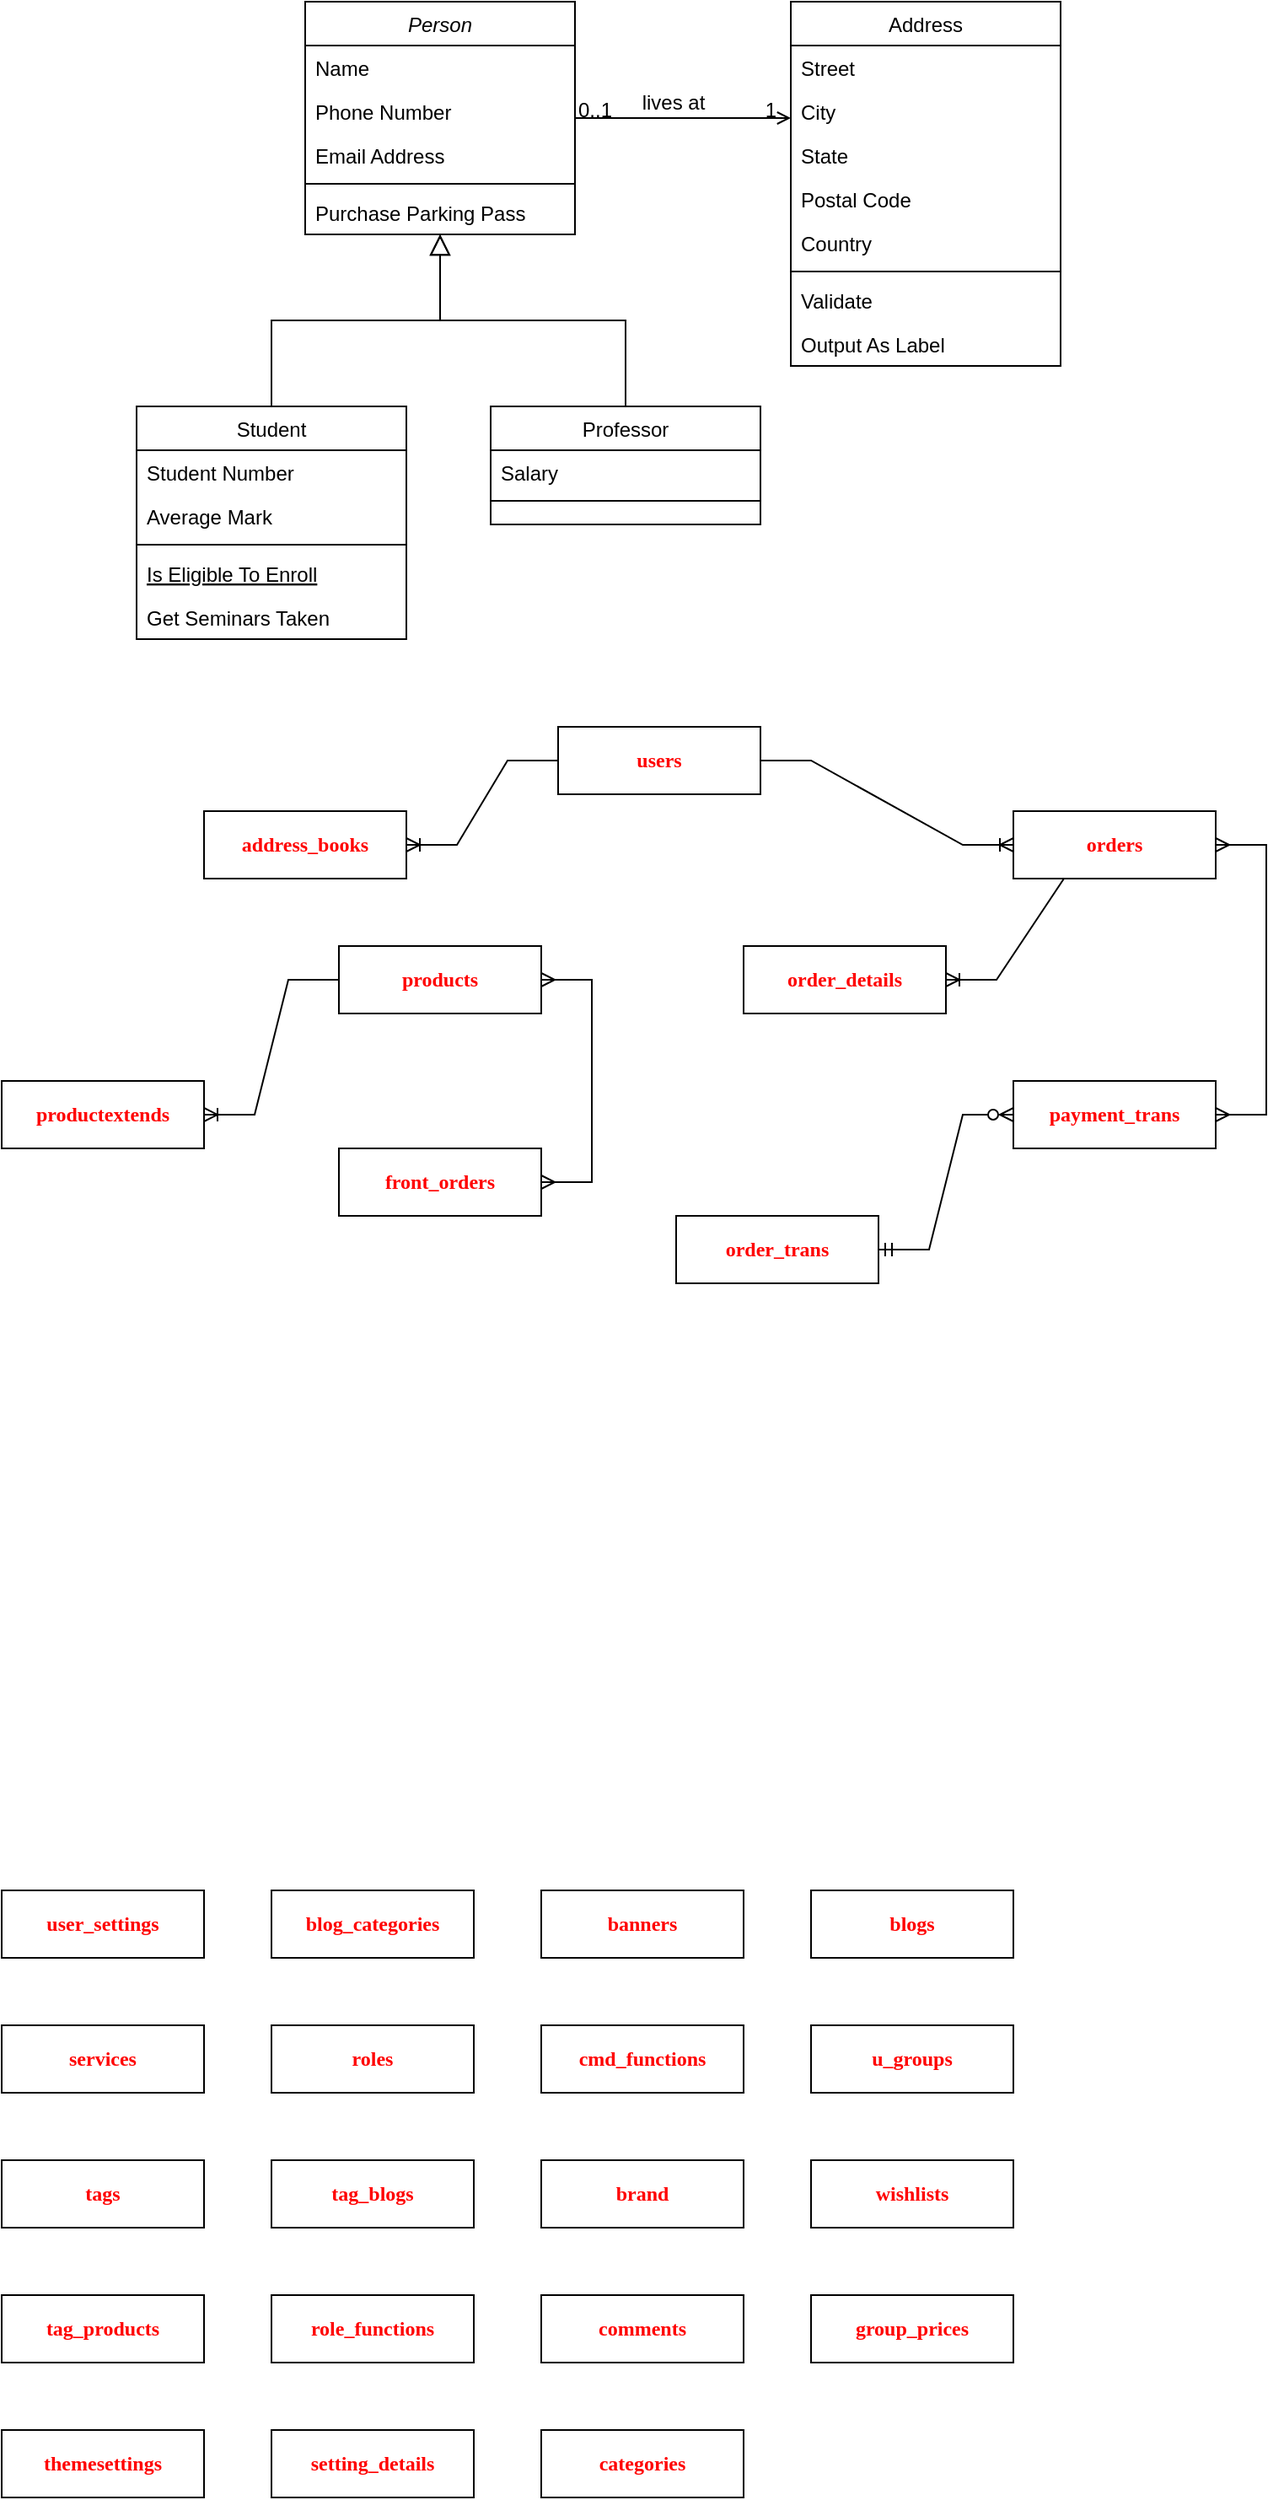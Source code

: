 <mxfile version="26.0.14" pages="4">
  <diagram id="C5RBs43oDa-KdzZeNtuy" name="Class Diagram">
    <mxGraphModel dx="1050" dy="557" grid="1" gridSize="10" guides="1" tooltips="1" connect="1" arrows="1" fold="1" page="1" pageScale="1" pageWidth="827" pageHeight="1169" math="0" shadow="0">
      <root>
        <mxCell id="WIyWlLk6GJQsqaUBKTNV-0" />
        <mxCell id="WIyWlLk6GJQsqaUBKTNV-1" parent="WIyWlLk6GJQsqaUBKTNV-0" />
        <mxCell id="zkfFHV4jXpPFQw0GAbJ--0" value="Person" style="swimlane;fontStyle=2;align=center;verticalAlign=top;childLayout=stackLayout;horizontal=1;startSize=26;horizontalStack=0;resizeParent=1;resizeLast=0;collapsible=1;marginBottom=0;rounded=0;shadow=0;strokeWidth=1;" parent="WIyWlLk6GJQsqaUBKTNV-1" vertex="1">
          <mxGeometry x="220" y="120" width="160" height="138" as="geometry">
            <mxRectangle x="230" y="140" width="160" height="26" as="alternateBounds" />
          </mxGeometry>
        </mxCell>
        <mxCell id="zkfFHV4jXpPFQw0GAbJ--1" value="Name" style="text;align=left;verticalAlign=top;spacingLeft=4;spacingRight=4;overflow=hidden;rotatable=0;points=[[0,0.5],[1,0.5]];portConstraint=eastwest;" parent="zkfFHV4jXpPFQw0GAbJ--0" vertex="1">
          <mxGeometry y="26" width="160" height="26" as="geometry" />
        </mxCell>
        <mxCell id="zkfFHV4jXpPFQw0GAbJ--2" value="Phone Number" style="text;align=left;verticalAlign=top;spacingLeft=4;spacingRight=4;overflow=hidden;rotatable=0;points=[[0,0.5],[1,0.5]];portConstraint=eastwest;rounded=0;shadow=0;html=0;" parent="zkfFHV4jXpPFQw0GAbJ--0" vertex="1">
          <mxGeometry y="52" width="160" height="26" as="geometry" />
        </mxCell>
        <mxCell id="zkfFHV4jXpPFQw0GAbJ--3" value="Email Address" style="text;align=left;verticalAlign=top;spacingLeft=4;spacingRight=4;overflow=hidden;rotatable=0;points=[[0,0.5],[1,0.5]];portConstraint=eastwest;rounded=0;shadow=0;html=0;" parent="zkfFHV4jXpPFQw0GAbJ--0" vertex="1">
          <mxGeometry y="78" width="160" height="26" as="geometry" />
        </mxCell>
        <mxCell id="zkfFHV4jXpPFQw0GAbJ--4" value="" style="line;html=1;strokeWidth=1;align=left;verticalAlign=middle;spacingTop=-1;spacingLeft=3;spacingRight=3;rotatable=0;labelPosition=right;points=[];portConstraint=eastwest;" parent="zkfFHV4jXpPFQw0GAbJ--0" vertex="1">
          <mxGeometry y="104" width="160" height="8" as="geometry" />
        </mxCell>
        <mxCell id="zkfFHV4jXpPFQw0GAbJ--5" value="Purchase Parking Pass" style="text;align=left;verticalAlign=top;spacingLeft=4;spacingRight=4;overflow=hidden;rotatable=0;points=[[0,0.5],[1,0.5]];portConstraint=eastwest;" parent="zkfFHV4jXpPFQw0GAbJ--0" vertex="1">
          <mxGeometry y="112" width="160" height="26" as="geometry" />
        </mxCell>
        <mxCell id="zkfFHV4jXpPFQw0GAbJ--6" value="Student" style="swimlane;fontStyle=0;align=center;verticalAlign=top;childLayout=stackLayout;horizontal=1;startSize=26;horizontalStack=0;resizeParent=1;resizeLast=0;collapsible=1;marginBottom=0;rounded=0;shadow=0;strokeWidth=1;" parent="WIyWlLk6GJQsqaUBKTNV-1" vertex="1">
          <mxGeometry x="120" y="360" width="160" height="138" as="geometry">
            <mxRectangle x="130" y="380" width="160" height="26" as="alternateBounds" />
          </mxGeometry>
        </mxCell>
        <mxCell id="zkfFHV4jXpPFQw0GAbJ--7" value="Student Number" style="text;align=left;verticalAlign=top;spacingLeft=4;spacingRight=4;overflow=hidden;rotatable=0;points=[[0,0.5],[1,0.5]];portConstraint=eastwest;" parent="zkfFHV4jXpPFQw0GAbJ--6" vertex="1">
          <mxGeometry y="26" width="160" height="26" as="geometry" />
        </mxCell>
        <mxCell id="zkfFHV4jXpPFQw0GAbJ--8" value="Average Mark" style="text;align=left;verticalAlign=top;spacingLeft=4;spacingRight=4;overflow=hidden;rotatable=0;points=[[0,0.5],[1,0.5]];portConstraint=eastwest;rounded=0;shadow=0;html=0;" parent="zkfFHV4jXpPFQw0GAbJ--6" vertex="1">
          <mxGeometry y="52" width="160" height="26" as="geometry" />
        </mxCell>
        <mxCell id="zkfFHV4jXpPFQw0GAbJ--9" value="" style="line;html=1;strokeWidth=1;align=left;verticalAlign=middle;spacingTop=-1;spacingLeft=3;spacingRight=3;rotatable=0;labelPosition=right;points=[];portConstraint=eastwest;" parent="zkfFHV4jXpPFQw0GAbJ--6" vertex="1">
          <mxGeometry y="78" width="160" height="8" as="geometry" />
        </mxCell>
        <mxCell id="zkfFHV4jXpPFQw0GAbJ--10" value="Is Eligible To Enroll" style="text;align=left;verticalAlign=top;spacingLeft=4;spacingRight=4;overflow=hidden;rotatable=0;points=[[0,0.5],[1,0.5]];portConstraint=eastwest;fontStyle=4" parent="zkfFHV4jXpPFQw0GAbJ--6" vertex="1">
          <mxGeometry y="86" width="160" height="26" as="geometry" />
        </mxCell>
        <mxCell id="zkfFHV4jXpPFQw0GAbJ--11" value="Get Seminars Taken" style="text;align=left;verticalAlign=top;spacingLeft=4;spacingRight=4;overflow=hidden;rotatable=0;points=[[0,0.5],[1,0.5]];portConstraint=eastwest;" parent="zkfFHV4jXpPFQw0GAbJ--6" vertex="1">
          <mxGeometry y="112" width="160" height="26" as="geometry" />
        </mxCell>
        <mxCell id="zkfFHV4jXpPFQw0GAbJ--12" value="" style="endArrow=block;endSize=10;endFill=0;shadow=0;strokeWidth=1;rounded=0;curved=0;edgeStyle=elbowEdgeStyle;elbow=vertical;" parent="WIyWlLk6GJQsqaUBKTNV-1" source="zkfFHV4jXpPFQw0GAbJ--6" target="zkfFHV4jXpPFQw0GAbJ--0" edge="1">
          <mxGeometry width="160" relative="1" as="geometry">
            <mxPoint x="200" y="203" as="sourcePoint" />
            <mxPoint x="200" y="203" as="targetPoint" />
          </mxGeometry>
        </mxCell>
        <mxCell id="zkfFHV4jXpPFQw0GAbJ--13" value="Professor" style="swimlane;fontStyle=0;align=center;verticalAlign=top;childLayout=stackLayout;horizontal=1;startSize=26;horizontalStack=0;resizeParent=1;resizeLast=0;collapsible=1;marginBottom=0;rounded=0;shadow=0;strokeWidth=1;" parent="WIyWlLk6GJQsqaUBKTNV-1" vertex="1">
          <mxGeometry x="330" y="360" width="160" height="70" as="geometry">
            <mxRectangle x="340" y="380" width="170" height="26" as="alternateBounds" />
          </mxGeometry>
        </mxCell>
        <mxCell id="zkfFHV4jXpPFQw0GAbJ--14" value="Salary" style="text;align=left;verticalAlign=top;spacingLeft=4;spacingRight=4;overflow=hidden;rotatable=0;points=[[0,0.5],[1,0.5]];portConstraint=eastwest;" parent="zkfFHV4jXpPFQw0GAbJ--13" vertex="1">
          <mxGeometry y="26" width="160" height="26" as="geometry" />
        </mxCell>
        <mxCell id="zkfFHV4jXpPFQw0GAbJ--15" value="" style="line;html=1;strokeWidth=1;align=left;verticalAlign=middle;spacingTop=-1;spacingLeft=3;spacingRight=3;rotatable=0;labelPosition=right;points=[];portConstraint=eastwest;" parent="zkfFHV4jXpPFQw0GAbJ--13" vertex="1">
          <mxGeometry y="52" width="160" height="8" as="geometry" />
        </mxCell>
        <mxCell id="zkfFHV4jXpPFQw0GAbJ--16" value="" style="endArrow=block;endSize=10;endFill=0;shadow=0;strokeWidth=1;rounded=0;curved=0;edgeStyle=elbowEdgeStyle;elbow=vertical;" parent="WIyWlLk6GJQsqaUBKTNV-1" source="zkfFHV4jXpPFQw0GAbJ--13" target="zkfFHV4jXpPFQw0GAbJ--0" edge="1">
          <mxGeometry width="160" relative="1" as="geometry">
            <mxPoint x="210" y="373" as="sourcePoint" />
            <mxPoint x="310" y="271" as="targetPoint" />
          </mxGeometry>
        </mxCell>
        <mxCell id="zkfFHV4jXpPFQw0GAbJ--17" value="Address" style="swimlane;fontStyle=0;align=center;verticalAlign=top;childLayout=stackLayout;horizontal=1;startSize=26;horizontalStack=0;resizeParent=1;resizeLast=0;collapsible=1;marginBottom=0;rounded=0;shadow=0;strokeWidth=1;" parent="WIyWlLk6GJQsqaUBKTNV-1" vertex="1">
          <mxGeometry x="508" y="120" width="160" height="216" as="geometry">
            <mxRectangle x="550" y="140" width="160" height="26" as="alternateBounds" />
          </mxGeometry>
        </mxCell>
        <mxCell id="zkfFHV4jXpPFQw0GAbJ--18" value="Street" style="text;align=left;verticalAlign=top;spacingLeft=4;spacingRight=4;overflow=hidden;rotatable=0;points=[[0,0.5],[1,0.5]];portConstraint=eastwest;" parent="zkfFHV4jXpPFQw0GAbJ--17" vertex="1">
          <mxGeometry y="26" width="160" height="26" as="geometry" />
        </mxCell>
        <mxCell id="zkfFHV4jXpPFQw0GAbJ--19" value="City" style="text;align=left;verticalAlign=top;spacingLeft=4;spacingRight=4;overflow=hidden;rotatable=0;points=[[0,0.5],[1,0.5]];portConstraint=eastwest;rounded=0;shadow=0;html=0;" parent="zkfFHV4jXpPFQw0GAbJ--17" vertex="1">
          <mxGeometry y="52" width="160" height="26" as="geometry" />
        </mxCell>
        <mxCell id="zkfFHV4jXpPFQw0GAbJ--20" value="State" style="text;align=left;verticalAlign=top;spacingLeft=4;spacingRight=4;overflow=hidden;rotatable=0;points=[[0,0.5],[1,0.5]];portConstraint=eastwest;rounded=0;shadow=0;html=0;" parent="zkfFHV4jXpPFQw0GAbJ--17" vertex="1">
          <mxGeometry y="78" width="160" height="26" as="geometry" />
        </mxCell>
        <mxCell id="zkfFHV4jXpPFQw0GAbJ--21" value="Postal Code" style="text;align=left;verticalAlign=top;spacingLeft=4;spacingRight=4;overflow=hidden;rotatable=0;points=[[0,0.5],[1,0.5]];portConstraint=eastwest;rounded=0;shadow=0;html=0;" parent="zkfFHV4jXpPFQw0GAbJ--17" vertex="1">
          <mxGeometry y="104" width="160" height="26" as="geometry" />
        </mxCell>
        <mxCell id="zkfFHV4jXpPFQw0GAbJ--22" value="Country" style="text;align=left;verticalAlign=top;spacingLeft=4;spacingRight=4;overflow=hidden;rotatable=0;points=[[0,0.5],[1,0.5]];portConstraint=eastwest;rounded=0;shadow=0;html=0;" parent="zkfFHV4jXpPFQw0GAbJ--17" vertex="1">
          <mxGeometry y="130" width="160" height="26" as="geometry" />
        </mxCell>
        <mxCell id="zkfFHV4jXpPFQw0GAbJ--23" value="" style="line;html=1;strokeWidth=1;align=left;verticalAlign=middle;spacingTop=-1;spacingLeft=3;spacingRight=3;rotatable=0;labelPosition=right;points=[];portConstraint=eastwest;" parent="zkfFHV4jXpPFQw0GAbJ--17" vertex="1">
          <mxGeometry y="156" width="160" height="8" as="geometry" />
        </mxCell>
        <mxCell id="zkfFHV4jXpPFQw0GAbJ--24" value="Validate" style="text;align=left;verticalAlign=top;spacingLeft=4;spacingRight=4;overflow=hidden;rotatable=0;points=[[0,0.5],[1,0.5]];portConstraint=eastwest;" parent="zkfFHV4jXpPFQw0GAbJ--17" vertex="1">
          <mxGeometry y="164" width="160" height="26" as="geometry" />
        </mxCell>
        <mxCell id="zkfFHV4jXpPFQw0GAbJ--25" value="Output As Label" style="text;align=left;verticalAlign=top;spacingLeft=4;spacingRight=4;overflow=hidden;rotatable=0;points=[[0,0.5],[1,0.5]];portConstraint=eastwest;" parent="zkfFHV4jXpPFQw0GAbJ--17" vertex="1">
          <mxGeometry y="190" width="160" height="26" as="geometry" />
        </mxCell>
        <mxCell id="zkfFHV4jXpPFQw0GAbJ--26" value="" style="endArrow=open;shadow=0;strokeWidth=1;rounded=0;curved=0;endFill=1;edgeStyle=elbowEdgeStyle;elbow=vertical;" parent="WIyWlLk6GJQsqaUBKTNV-1" source="zkfFHV4jXpPFQw0GAbJ--0" target="zkfFHV4jXpPFQw0GAbJ--17" edge="1">
          <mxGeometry x="0.5" y="41" relative="1" as="geometry">
            <mxPoint x="380" y="192" as="sourcePoint" />
            <mxPoint x="540" y="192" as="targetPoint" />
            <mxPoint x="-40" y="32" as="offset" />
          </mxGeometry>
        </mxCell>
        <mxCell id="zkfFHV4jXpPFQw0GAbJ--27" value="0..1" style="resizable=0;align=left;verticalAlign=bottom;labelBackgroundColor=none;fontSize=12;" parent="zkfFHV4jXpPFQw0GAbJ--26" connectable="0" vertex="1">
          <mxGeometry x="-1" relative="1" as="geometry">
            <mxPoint y="4" as="offset" />
          </mxGeometry>
        </mxCell>
        <mxCell id="zkfFHV4jXpPFQw0GAbJ--28" value="1" style="resizable=0;align=right;verticalAlign=bottom;labelBackgroundColor=none;fontSize=12;" parent="zkfFHV4jXpPFQw0GAbJ--26" connectable="0" vertex="1">
          <mxGeometry x="1" relative="1" as="geometry">
            <mxPoint x="-7" y="4" as="offset" />
          </mxGeometry>
        </mxCell>
        <mxCell id="zkfFHV4jXpPFQw0GAbJ--29" value="lives at" style="text;html=1;resizable=0;points=[];;align=center;verticalAlign=middle;labelBackgroundColor=none;rounded=0;shadow=0;strokeWidth=1;fontSize=12;" parent="zkfFHV4jXpPFQw0GAbJ--26" vertex="1" connectable="0">
          <mxGeometry x="0.5" y="49" relative="1" as="geometry">
            <mxPoint x="-38" y="40" as="offset" />
          </mxGeometry>
        </mxCell>
        <mxCell id="gBkaTlMZyXjPs890hYN8-29" value="&lt;p class=&quot;MsoNormal&quot;&gt;&lt;b&gt;&lt;span style=&quot;mso-spacerun:&#39;yes&#39;;font-family:&#39;Times New Roman&#39;;color:rgb(255,0,0);&#xa;font-weight:bold;font-size:13,0000pt;&quot;&gt;address_books&lt;/span&gt;&lt;/b&gt;&lt;/p&gt;" style="rounded=0;whiteSpace=wrap;html=1;" vertex="1" parent="WIyWlLk6GJQsqaUBKTNV-1">
          <mxGeometry x="160" y="600" width="120" height="40" as="geometry" />
        </mxCell>
        <mxCell id="gBkaTlMZyXjPs890hYN8-30" value="&lt;p class=&quot;MsoNormal&quot;&gt;&lt;font face=&quot;Times New Roman&quot; color=&quot;#ff0000&quot;&gt;&lt;b&gt;banners&lt;/b&gt;&lt;/font&gt;&lt;/p&gt;" style="rounded=0;whiteSpace=wrap;html=1;" vertex="1" parent="WIyWlLk6GJQsqaUBKTNV-1">
          <mxGeometry x="360" y="1240" width="120" height="40" as="geometry" />
        </mxCell>
        <mxCell id="gBkaTlMZyXjPs890hYN8-31" value="&lt;p class=&quot;MsoNormal&quot;&gt;&lt;font face=&quot;Times New Roman&quot; color=&quot;#ff0000&quot;&gt;&lt;b&gt;blogs&lt;/b&gt;&lt;/font&gt;&lt;/p&gt;" style="rounded=0;whiteSpace=wrap;html=1;" vertex="1" parent="WIyWlLk6GJQsqaUBKTNV-1">
          <mxGeometry x="520" y="1240" width="120" height="40" as="geometry" />
        </mxCell>
        <mxCell id="gBkaTlMZyXjPs890hYN8-32" value="&lt;p class=&quot;MsoNormal&quot;&gt;&lt;b&gt;&lt;span style=&quot;font-family: &amp;quot;Times New Roman&amp;quot;; color: rgb(255, 0, 0);&quot;&gt;blog_categories&lt;/span&gt;&lt;/b&gt;&lt;/p&gt;" style="rounded=0;whiteSpace=wrap;html=1;" vertex="1" parent="WIyWlLk6GJQsqaUBKTNV-1">
          <mxGeometry x="200" y="1240" width="120" height="40" as="geometry" />
        </mxCell>
        <mxCell id="gBkaTlMZyXjPs890hYN8-33" value="&lt;p class=&quot;MsoNormal&quot;&gt;&lt;b&gt;&lt;span style=&quot;font-family: &amp;quot;Times New Roman&amp;quot;; color: rgb(255, 0, 0);&quot;&gt;brand&lt;/span&gt;&lt;/b&gt;&lt;/p&gt;" style="rounded=0;whiteSpace=wrap;html=1;" vertex="1" parent="WIyWlLk6GJQsqaUBKTNV-1">
          <mxGeometry x="360" y="1400" width="120" height="40" as="geometry" />
        </mxCell>
        <mxCell id="gBkaTlMZyXjPs890hYN8-34" value="&lt;p class=&quot;MsoNormal&quot;&gt;&lt;b&gt;&lt;span style=&quot;font-family: &amp;quot;Times New Roman&amp;quot;; color: rgb(255, 0, 0);&quot;&gt;categories&lt;/span&gt;&lt;/b&gt;&lt;/p&gt;" style="rounded=0;whiteSpace=wrap;html=1;" vertex="1" parent="WIyWlLk6GJQsqaUBKTNV-1">
          <mxGeometry x="360" y="1560" width="120" height="40" as="geometry" />
        </mxCell>
        <mxCell id="gBkaTlMZyXjPs890hYN8-35" value="&lt;p class=&quot;MsoNormal&quot;&gt;&lt;b&gt;&lt;span style=&quot;mso-spacerun:&#39;yes&#39;;font-family:&#39;Times New Roman&#39;;color:rgb(255,0,0);&#xa;font-weight:bold;font-size:13,0000pt;&quot;&gt;cmd_functions&lt;/span&gt;&lt;/b&gt;&lt;/p&gt;" style="rounded=0;whiteSpace=wrap;html=1;" vertex="1" parent="WIyWlLk6GJQsqaUBKTNV-1">
          <mxGeometry x="360" y="1320" width="120" height="40" as="geometry" />
        </mxCell>
        <mxCell id="gBkaTlMZyXjPs890hYN8-36" value="&lt;p class=&quot;MsoNormal&quot;&gt;&lt;b&gt;&lt;span style=&quot;font-family: &amp;quot;Times New Roman&amp;quot;; color: rgb(255, 0, 0);&quot;&gt;comments&lt;/span&gt;&lt;/b&gt;&lt;/p&gt;" style="rounded=0;whiteSpace=wrap;html=1;" vertex="1" parent="WIyWlLk6GJQsqaUBKTNV-1">
          <mxGeometry x="360" y="1480" width="120" height="40" as="geometry" />
        </mxCell>
        <mxCell id="gBkaTlMZyXjPs890hYN8-37" value="&lt;p class=&quot;MsoNormal&quot;&gt;&lt;b&gt;&lt;span style=&quot;font-family: &amp;quot;Times New Roman&amp;quot;; color: rgb(255, 0, 0);&quot;&gt;front_orders&lt;/span&gt;&lt;/b&gt;&lt;/p&gt;" style="rounded=0;whiteSpace=wrap;html=1;" vertex="1" parent="WIyWlLk6GJQsqaUBKTNV-1">
          <mxGeometry x="240" y="800" width="120" height="40" as="geometry" />
        </mxCell>
        <mxCell id="gBkaTlMZyXjPs890hYN8-38" value="&lt;p class=&quot;MsoNormal&quot;&gt;&lt;b&gt;&lt;span style=&quot;mso-spacerun:&#39;yes&#39;;font-family:&#39;Times New Roman&#39;;color:rgb(255,0,0);&#xa;font-weight:bold;font-size:13,0000pt;&quot;&gt;group_prices&lt;/span&gt;&lt;/b&gt;&lt;/p&gt;" style="rounded=0;whiteSpace=wrap;html=1;" vertex="1" parent="WIyWlLk6GJQsqaUBKTNV-1">
          <mxGeometry x="520" y="1480" width="120" height="40" as="geometry" />
        </mxCell>
        <mxCell id="gBkaTlMZyXjPs890hYN8-39" value="&lt;p class=&quot;MsoNormal&quot;&gt;&lt;b&gt;&lt;span style=&quot;font-family: &amp;quot;Times New Roman&amp;quot;; color: rgb(255, 0, 0);&quot;&gt;productextends&lt;/span&gt;&lt;/b&gt;&lt;/p&gt;" style="rounded=0;whiteSpace=wrap;html=1;" vertex="1" parent="WIyWlLk6GJQsqaUBKTNV-1">
          <mxGeometry x="40" y="760" width="120" height="40" as="geometry" />
        </mxCell>
        <mxCell id="gBkaTlMZyXjPs890hYN8-40" value="&lt;p class=&quot;MsoNormal&quot;&gt;&lt;b&gt;&lt;span style=&quot;mso-spacerun:&#39;yes&#39;;font-family:&#39;Times New Roman&#39;;color:rgb(255,0,0);&#xa;font-weight:bold;font-size:13,0000pt;&quot;&gt;order_details&lt;/span&gt;&lt;/b&gt;&lt;/p&gt;" style="rounded=0;whiteSpace=wrap;html=1;" vertex="1" parent="WIyWlLk6GJQsqaUBKTNV-1">
          <mxGeometry x="480" y="680" width="120" height="40" as="geometry" />
        </mxCell>
        <mxCell id="gBkaTlMZyXjPs890hYN8-41" value="&lt;p class=&quot;MsoNormal&quot;&gt;&lt;b&gt;&lt;span style=&quot;font-family: &amp;quot;Times New Roman&amp;quot;; color: rgb(255, 0, 0);&quot;&gt;payment_trans&lt;/span&gt;&lt;/b&gt;&lt;/p&gt;" style="rounded=0;whiteSpace=wrap;html=1;" vertex="1" parent="WIyWlLk6GJQsqaUBKTNV-1">
          <mxGeometry x="640" y="760" width="120" height="40" as="geometry" />
        </mxCell>
        <mxCell id="gBkaTlMZyXjPs890hYN8-42" value="&lt;p class=&quot;MsoNormal&quot;&gt;&lt;b&gt;&lt;span style=&quot;font-family: &amp;quot;Times New Roman&amp;quot;; color: rgb(255, 0, 0);&quot;&gt;roles&lt;/span&gt;&lt;/b&gt;&lt;/p&gt;" style="rounded=0;whiteSpace=wrap;html=1;" vertex="1" parent="WIyWlLk6GJQsqaUBKTNV-1">
          <mxGeometry x="200" y="1320" width="120" height="40" as="geometry" />
        </mxCell>
        <mxCell id="gBkaTlMZyXjPs890hYN8-43" value="&lt;p class=&quot;MsoNormal&quot;&gt;&lt;b&gt;&lt;span style=&quot;font-family: &amp;quot;Times New Roman&amp;quot;; color: rgb(255, 0, 0);&quot;&gt;products&lt;/span&gt;&lt;/b&gt;&lt;/p&gt;" style="rounded=0;whiteSpace=wrap;html=1;" vertex="1" parent="WIyWlLk6GJQsqaUBKTNV-1">
          <mxGeometry x="240" y="680" width="120" height="40" as="geometry" />
        </mxCell>
        <mxCell id="gBkaTlMZyXjPs890hYN8-44" value="&lt;p class=&quot;MsoNormal&quot;&gt;&lt;b&gt;&lt;span style=&quot;font-family: &amp;quot;Times New Roman&amp;quot;; color: rgb(255, 0, 0);&quot;&gt;order_trans&lt;/span&gt;&lt;/b&gt;&lt;/p&gt;" style="rounded=0;whiteSpace=wrap;html=1;" vertex="1" parent="WIyWlLk6GJQsqaUBKTNV-1">
          <mxGeometry x="440" y="840" width="120" height="40" as="geometry" />
        </mxCell>
        <mxCell id="gBkaTlMZyXjPs890hYN8-45" value="&lt;p class=&quot;MsoNormal&quot;&gt;&lt;b&gt;&lt;span style=&quot;font-family: &amp;quot;Times New Roman&amp;quot;; color: rgb(255, 0, 0);&quot;&gt;role_functions&lt;/span&gt;&lt;/b&gt;&lt;/p&gt;" style="rounded=0;whiteSpace=wrap;html=1;" vertex="1" parent="WIyWlLk6GJQsqaUBKTNV-1">
          <mxGeometry x="200" y="1480" width="120" height="40" as="geometry" />
        </mxCell>
        <mxCell id="gBkaTlMZyXjPs890hYN8-46" value="&lt;p class=&quot;MsoNormal&quot;&gt;&lt;b&gt;&lt;span style=&quot;font-family: &amp;quot;Times New Roman&amp;quot;; color: rgb(255, 0, 0);&quot;&gt;services&lt;/span&gt;&lt;/b&gt;&lt;/p&gt;" style="rounded=0;whiteSpace=wrap;html=1;" vertex="1" parent="WIyWlLk6GJQsqaUBKTNV-1">
          <mxGeometry x="40" y="1320" width="120" height="40" as="geometry" />
        </mxCell>
        <mxCell id="gBkaTlMZyXjPs890hYN8-47" value="&lt;p class=&quot;MsoNormal&quot;&gt;&lt;b&gt;&lt;span style=&quot;font-family: &amp;quot;Times New Roman&amp;quot;; color: rgb(255, 0, 0);&quot;&gt;orders&lt;/span&gt;&lt;/b&gt;&lt;/p&gt;" style="rounded=0;whiteSpace=wrap;html=1;" vertex="1" parent="WIyWlLk6GJQsqaUBKTNV-1">
          <mxGeometry x="640" y="600" width="120" height="40" as="geometry" />
        </mxCell>
        <mxCell id="gBkaTlMZyXjPs890hYN8-48" value="&lt;p class=&quot;MsoNormal&quot;&gt;&lt;b&gt;&lt;span style=&quot;font-family: &amp;quot;Times New Roman&amp;quot;; color: rgb(255, 0, 0);&quot;&gt;setting_details&lt;/span&gt;&lt;/b&gt;&lt;/p&gt;" style="rounded=0;whiteSpace=wrap;html=1;" vertex="1" parent="WIyWlLk6GJQsqaUBKTNV-1">
          <mxGeometry x="200" y="1560" width="120" height="40" as="geometry" />
        </mxCell>
        <mxCell id="gBkaTlMZyXjPs890hYN8-49" value="&lt;p class=&quot;MsoNormal&quot;&gt;&lt;b&gt;&lt;span style=&quot;font-family: &amp;quot;Times New Roman&amp;quot;; color: rgb(255, 0, 0);&quot;&gt;tags&lt;/span&gt;&lt;/b&gt;&lt;/p&gt;" style="rounded=0;whiteSpace=wrap;html=1;" vertex="1" parent="WIyWlLk6GJQsqaUBKTNV-1">
          <mxGeometry x="40" y="1400" width="120" height="40" as="geometry" />
        </mxCell>
        <mxCell id="gBkaTlMZyXjPs890hYN8-50" value="&lt;p class=&quot;MsoNormal&quot;&gt;&lt;b&gt;&lt;span style=&quot;font-family: &amp;quot;Times New Roman&amp;quot;; color: rgb(255, 0, 0);&quot;&gt;tag_blogs&lt;/span&gt;&lt;/b&gt;&lt;/p&gt;" style="rounded=0;whiteSpace=wrap;html=1;" vertex="1" parent="WIyWlLk6GJQsqaUBKTNV-1">
          <mxGeometry x="200" y="1400" width="120" height="40" as="geometry" />
        </mxCell>
        <mxCell id="gBkaTlMZyXjPs890hYN8-51" value="&lt;p class=&quot;MsoNormal&quot;&gt;&lt;b&gt;&lt;span style=&quot;font-family: &amp;quot;Times New Roman&amp;quot;; color: rgb(255, 0, 0);&quot;&gt;tag_products&lt;/span&gt;&lt;/b&gt;&lt;/p&gt;" style="rounded=0;whiteSpace=wrap;html=1;" vertex="1" parent="WIyWlLk6GJQsqaUBKTNV-1">
          <mxGeometry x="40" y="1480" width="120" height="40" as="geometry" />
        </mxCell>
        <mxCell id="gBkaTlMZyXjPs890hYN8-52" value="&lt;p class=&quot;MsoNormal&quot;&gt;&lt;b&gt;&lt;span style=&quot;font-family: &amp;quot;Times New Roman&amp;quot;; color: rgb(255, 0, 0);&quot;&gt;themesettings&lt;/span&gt;&lt;/b&gt;&lt;/p&gt;" style="rounded=0;whiteSpace=wrap;html=1;" vertex="1" parent="WIyWlLk6GJQsqaUBKTNV-1">
          <mxGeometry x="40" y="1560" width="120" height="40" as="geometry" />
        </mxCell>
        <mxCell id="gBkaTlMZyXjPs890hYN8-53" value="&lt;p class=&quot;MsoNormal&quot;&gt;&lt;b&gt;&lt;span style=&quot;font-family: &amp;quot;Times New Roman&amp;quot;; color: rgb(255, 0, 0);&quot;&gt;users&lt;/span&gt;&lt;/b&gt;&lt;/p&gt;" style="rounded=0;whiteSpace=wrap;html=1;" vertex="1" parent="WIyWlLk6GJQsqaUBKTNV-1">
          <mxGeometry x="370" y="550" width="120" height="40" as="geometry" />
        </mxCell>
        <mxCell id="gBkaTlMZyXjPs890hYN8-54" value="&lt;p class=&quot;MsoNormal&quot;&gt;&lt;b&gt;&lt;span style=&quot;font-family: &amp;quot;Times New Roman&amp;quot;; color: rgb(255, 0, 0);&quot;&gt;user_settings&lt;/span&gt;&lt;/b&gt;&lt;/p&gt;" style="rounded=0;whiteSpace=wrap;html=1;" vertex="1" parent="WIyWlLk6GJQsqaUBKTNV-1">
          <mxGeometry x="40" y="1240" width="120" height="40" as="geometry" />
        </mxCell>
        <mxCell id="gBkaTlMZyXjPs890hYN8-55" value="&lt;p class=&quot;MsoNormal&quot;&gt;&lt;b&gt;&lt;span style=&quot;font-family: &amp;quot;Times New Roman&amp;quot;; color: rgb(255, 0, 0);&quot;&gt;u_groups&lt;/span&gt;&lt;/b&gt;&lt;/p&gt;" style="rounded=0;whiteSpace=wrap;html=1;" vertex="1" parent="WIyWlLk6GJQsqaUBKTNV-1">
          <mxGeometry x="520" y="1320" width="120" height="40" as="geometry" />
        </mxCell>
        <mxCell id="gBkaTlMZyXjPs890hYN8-56" value="&lt;p class=&quot;MsoNormal&quot;&gt;&lt;b&gt;&lt;span style=&quot;font-family: &amp;quot;Times New Roman&amp;quot;; color: rgb(255, 0, 0);&quot;&gt;wishlists&lt;/span&gt;&lt;/b&gt;&lt;/p&gt;" style="rounded=0;whiteSpace=wrap;html=1;" vertex="1" parent="WIyWlLk6GJQsqaUBKTNV-1">
          <mxGeometry x="520" y="1400" width="120" height="40" as="geometry" />
        </mxCell>
        <mxCell id="gBkaTlMZyXjPs890hYN8-57" value="" style="edgeStyle=entityRelationEdgeStyle;fontSize=12;html=1;endArrow=ERoneToMany;rounded=0;exitX=1;exitY=0.5;exitDx=0;exitDy=0;entryX=0;entryY=0.5;entryDx=0;entryDy=0;" edge="1" parent="WIyWlLk6GJQsqaUBKTNV-1" source="gBkaTlMZyXjPs890hYN8-53" target="gBkaTlMZyXjPs890hYN8-47">
          <mxGeometry width="100" height="100" relative="1" as="geometry">
            <mxPoint x="350" y="850" as="sourcePoint" />
            <mxPoint x="450" y="750" as="targetPoint" />
          </mxGeometry>
        </mxCell>
        <mxCell id="6bboUvxhJOjyhjbCAO4z-1" value="" style="edgeStyle=entityRelationEdgeStyle;fontSize=12;html=1;endArrow=ERoneToMany;rounded=0;exitX=0;exitY=0.5;exitDx=0;exitDy=0;entryX=1;entryY=0.5;entryDx=0;entryDy=0;" edge="1" parent="WIyWlLk6GJQsqaUBKTNV-1" source="gBkaTlMZyXjPs890hYN8-53" target="gBkaTlMZyXjPs890hYN8-29">
          <mxGeometry width="100" height="100" relative="1" as="geometry">
            <mxPoint x="500" y="580" as="sourcePoint" />
            <mxPoint x="700" y="660" as="targetPoint" />
            <Array as="points">
              <mxPoint x="500" y="640" />
            </Array>
          </mxGeometry>
        </mxCell>
        <mxCell id="6bboUvxhJOjyhjbCAO4z-2" value="" style="edgeStyle=entityRelationEdgeStyle;fontSize=12;html=1;endArrow=ERoneToMany;rounded=0;exitX=0.5;exitY=1;exitDx=0;exitDy=0;" edge="1" parent="WIyWlLk6GJQsqaUBKTNV-1" source="gBkaTlMZyXjPs890hYN8-47" target="gBkaTlMZyXjPs890hYN8-40">
          <mxGeometry width="100" height="100" relative="1" as="geometry">
            <mxPoint x="350" y="820" as="sourcePoint" />
            <mxPoint x="450" y="720" as="targetPoint" />
          </mxGeometry>
        </mxCell>
        <mxCell id="6bboUvxhJOjyhjbCAO4z-3" value="" style="edgeStyle=entityRelationEdgeStyle;fontSize=12;html=1;endArrow=ERmany;startArrow=ERmany;rounded=0;entryX=1;entryY=0.5;entryDx=0;entryDy=0;exitX=1;exitY=0.5;exitDx=0;exitDy=0;" edge="1" parent="WIyWlLk6GJQsqaUBKTNV-1" source="gBkaTlMZyXjPs890hYN8-41" target="gBkaTlMZyXjPs890hYN8-47">
          <mxGeometry width="100" height="100" relative="1" as="geometry">
            <mxPoint x="350" y="820" as="sourcePoint" />
            <mxPoint x="450" y="720" as="targetPoint" />
          </mxGeometry>
        </mxCell>
        <mxCell id="6bboUvxhJOjyhjbCAO4z-4" value="" style="edgeStyle=entityRelationEdgeStyle;fontSize=12;html=1;endArrow=ERoneToMany;rounded=0;exitX=0;exitY=0.5;exitDx=0;exitDy=0;" edge="1" parent="WIyWlLk6GJQsqaUBKTNV-1" source="gBkaTlMZyXjPs890hYN8-43" target="gBkaTlMZyXjPs890hYN8-39">
          <mxGeometry width="100" height="100" relative="1" as="geometry">
            <mxPoint x="350" y="820" as="sourcePoint" />
            <mxPoint x="450" y="720" as="targetPoint" />
          </mxGeometry>
        </mxCell>
        <mxCell id="6bboUvxhJOjyhjbCAO4z-5" value="" style="edgeStyle=entityRelationEdgeStyle;fontSize=12;html=1;endArrow=ERzeroToMany;startArrow=ERmandOne;rounded=0;entryX=0;entryY=0.5;entryDx=0;entryDy=0;exitX=1;exitY=0.5;exitDx=0;exitDy=0;" edge="1" parent="WIyWlLk6GJQsqaUBKTNV-1" source="gBkaTlMZyXjPs890hYN8-44" target="gBkaTlMZyXjPs890hYN8-41">
          <mxGeometry width="100" height="100" relative="1" as="geometry">
            <mxPoint x="700" y="900" as="sourcePoint" />
            <mxPoint x="440" y="720" as="targetPoint" />
          </mxGeometry>
        </mxCell>
        <mxCell id="6bboUvxhJOjyhjbCAO4z-6" value="" style="edgeStyle=entityRelationEdgeStyle;fontSize=12;html=1;endArrow=ERmany;startArrow=ERmany;rounded=0;entryX=1;entryY=0.5;entryDx=0;entryDy=0;exitX=1;exitY=0.5;exitDx=0;exitDy=0;" edge="1" parent="WIyWlLk6GJQsqaUBKTNV-1" source="gBkaTlMZyXjPs890hYN8-37" target="gBkaTlMZyXjPs890hYN8-43">
          <mxGeometry width="100" height="100" relative="1" as="geometry">
            <mxPoint x="340" y="820" as="sourcePoint" />
            <mxPoint x="440" y="720" as="targetPoint" />
          </mxGeometry>
        </mxCell>
      </root>
    </mxGraphModel>
  </diagram>
  <diagram id="ZJ2LCPAkTYoGAWcKZPMH" name="BDF">
    <mxGraphModel dx="1050" dy="557" grid="1" gridSize="10" guides="1" tooltips="1" connect="1" arrows="1" fold="1" page="1" pageScale="1" pageWidth="850" pageHeight="1100" math="0" shadow="0">
      <root>
        <mxCell id="0" />
        <mxCell id="1" parent="0" />
        <mxCell id="AcmG8XuYJRlxv205h2Om-1" style="edgeStyle=orthogonalEdgeStyle;rounded=0;orthogonalLoop=1;jettySize=auto;html=1;entryX=0.5;entryY=0;entryDx=0;entryDy=0;exitX=0.5;exitY=1;exitDx=0;exitDy=0;" edge="1" parent="1" source="AcmG8XuYJRlxv205h2Om-2" target="AcmG8XuYJRlxv205h2Om-4">
          <mxGeometry relative="1" as="geometry">
            <Array as="points">
              <mxPoint x="520" y="120" />
              <mxPoint x="80" y="120" />
            </Array>
          </mxGeometry>
        </mxCell>
        <mxCell id="AcmG8XuYJRlxv205h2Om-2" value="&lt;b&gt;&lt;font style=&quot;font-size: 20px;&quot;&gt;Hệ thống website bán hàng&lt;/font&gt;&lt;/b&gt;" style="rounded=0;whiteSpace=wrap;html=1;" vertex="1" parent="1">
          <mxGeometry x="360" y="20" width="320" height="60" as="geometry" />
        </mxCell>
        <mxCell id="AcmG8XuYJRlxv205h2Om-3" style="edgeStyle=orthogonalEdgeStyle;rounded=0;orthogonalLoop=1;jettySize=auto;html=1;exitX=0;exitY=0.5;exitDx=0;exitDy=0;entryX=0;entryY=0.5;entryDx=0;entryDy=0;" edge="1" parent="1" source="AcmG8XuYJRlxv205h2Om-4" target="AcmG8XuYJRlxv205h2Om-42">
          <mxGeometry relative="1" as="geometry" />
        </mxCell>
        <mxCell id="AcmG8XuYJRlxv205h2Om-4" value="Quản lí sản phẩm" style="rounded=0;whiteSpace=wrap;html=1;" vertex="1" parent="1">
          <mxGeometry x="40" y="160" width="80" height="40" as="geometry" />
        </mxCell>
        <mxCell id="AcmG8XuYJRlxv205h2Om-5" style="edgeStyle=orthogonalEdgeStyle;rounded=0;orthogonalLoop=1;jettySize=auto;html=1;exitX=0.5;exitY=1;exitDx=0;exitDy=0;" edge="1" parent="1" source="AcmG8XuYJRlxv205h2Om-2" target="AcmG8XuYJRlxv205h2Om-2">
          <mxGeometry relative="1" as="geometry" />
        </mxCell>
        <mxCell id="AcmG8XuYJRlxv205h2Om-6" style="edgeStyle=orthogonalEdgeStyle;rounded=0;orthogonalLoop=1;jettySize=auto;html=1;entryX=0.5;entryY=0;entryDx=0;entryDy=0;" edge="1" parent="1" target="AcmG8XuYJRlxv205h2Om-11">
          <mxGeometry relative="1" as="geometry">
            <mxPoint x="520" y="80" as="sourcePoint" />
            <mxPoint x="160" y="130" as="targetPoint" />
            <Array as="points">
              <mxPoint x="520" y="120" />
              <mxPoint x="200" y="120" />
            </Array>
          </mxGeometry>
        </mxCell>
        <mxCell id="AcmG8XuYJRlxv205h2Om-7" style="edgeStyle=orthogonalEdgeStyle;rounded=0;orthogonalLoop=1;jettySize=auto;html=1;exitX=0;exitY=0.5;exitDx=0;exitDy=0;entryX=0;entryY=0.5;entryDx=0;entryDy=0;" edge="1" parent="1" source="AcmG8XuYJRlxv205h2Om-11" target="AcmG8XuYJRlxv205h2Om-52">
          <mxGeometry relative="1" as="geometry" />
        </mxCell>
        <mxCell id="AcmG8XuYJRlxv205h2Om-8" style="edgeStyle=orthogonalEdgeStyle;rounded=0;orthogonalLoop=1;jettySize=auto;html=1;exitX=0;exitY=0.5;exitDx=0;exitDy=0;entryX=0;entryY=0.5;entryDx=0;entryDy=0;" edge="1" parent="1" source="AcmG8XuYJRlxv205h2Om-11" target="AcmG8XuYJRlxv205h2Om-49">
          <mxGeometry relative="1" as="geometry" />
        </mxCell>
        <mxCell id="AcmG8XuYJRlxv205h2Om-9" style="edgeStyle=orthogonalEdgeStyle;rounded=0;orthogonalLoop=1;jettySize=auto;html=1;exitX=0;exitY=0.5;exitDx=0;exitDy=0;entryX=0;entryY=0.5;entryDx=0;entryDy=0;" edge="1" parent="1" source="AcmG8XuYJRlxv205h2Om-11" target="AcmG8XuYJRlxv205h2Om-50">
          <mxGeometry relative="1" as="geometry" />
        </mxCell>
        <mxCell id="AcmG8XuYJRlxv205h2Om-10" style="edgeStyle=orthogonalEdgeStyle;rounded=0;orthogonalLoop=1;jettySize=auto;html=1;exitX=0;exitY=0.5;exitDx=0;exitDy=0;entryX=0;entryY=0.5;entryDx=0;entryDy=0;" edge="1" parent="1" source="AcmG8XuYJRlxv205h2Om-11" target="AcmG8XuYJRlxv205h2Om-51">
          <mxGeometry relative="1" as="geometry" />
        </mxCell>
        <mxCell id="AcmG8XuYJRlxv205h2Om-11" value="Quản lí đơn hàng" style="rounded=0;whiteSpace=wrap;html=1;" vertex="1" parent="1">
          <mxGeometry x="160" y="160" width="80" height="40" as="geometry" />
        </mxCell>
        <mxCell id="AcmG8XuYJRlxv205h2Om-12" style="edgeStyle=orthogonalEdgeStyle;rounded=0;orthogonalLoop=1;jettySize=auto;html=1;exitX=0.5;exitY=1;exitDx=0;exitDy=0;entryX=0.5;entryY=0;entryDx=0;entryDy=0;" edge="1" parent="1" source="AcmG8XuYJRlxv205h2Om-2" target="AcmG8XuYJRlxv205h2Om-17">
          <mxGeometry relative="1" as="geometry">
            <mxPoint x="290" y="50" as="targetPoint" />
          </mxGeometry>
        </mxCell>
        <mxCell id="AcmG8XuYJRlxv205h2Om-13" style="edgeStyle=orthogonalEdgeStyle;rounded=0;orthogonalLoop=1;jettySize=auto;html=1;exitX=0;exitY=0.5;exitDx=0;exitDy=0;entryX=0;entryY=0.5;entryDx=0;entryDy=0;" edge="1" parent="1" source="AcmG8XuYJRlxv205h2Om-17" target="AcmG8XuYJRlxv205h2Om-53">
          <mxGeometry relative="1" as="geometry" />
        </mxCell>
        <mxCell id="AcmG8XuYJRlxv205h2Om-14" style="edgeStyle=orthogonalEdgeStyle;rounded=0;orthogonalLoop=1;jettySize=auto;html=1;exitX=0;exitY=0.5;exitDx=0;exitDy=0;entryX=0;entryY=0.5;entryDx=0;entryDy=0;" edge="1" parent="1" source="AcmG8XuYJRlxv205h2Om-17" target="AcmG8XuYJRlxv205h2Om-54">
          <mxGeometry relative="1" as="geometry" />
        </mxCell>
        <mxCell id="AcmG8XuYJRlxv205h2Om-15" style="edgeStyle=orthogonalEdgeStyle;rounded=0;orthogonalLoop=1;jettySize=auto;html=1;exitX=0;exitY=0.5;exitDx=0;exitDy=0;entryX=0;entryY=0.5;entryDx=0;entryDy=0;" edge="1" parent="1" source="AcmG8XuYJRlxv205h2Om-17" target="AcmG8XuYJRlxv205h2Om-55">
          <mxGeometry relative="1" as="geometry" />
        </mxCell>
        <mxCell id="AcmG8XuYJRlxv205h2Om-16" style="edgeStyle=orthogonalEdgeStyle;rounded=0;orthogonalLoop=1;jettySize=auto;html=1;exitX=0;exitY=0.5;exitDx=0;exitDy=0;entryX=0;entryY=0.5;entryDx=0;entryDy=0;" edge="1" parent="1" source="AcmG8XuYJRlxv205h2Om-17" target="AcmG8XuYJRlxv205h2Om-56">
          <mxGeometry relative="1" as="geometry" />
        </mxCell>
        <mxCell id="AcmG8XuYJRlxv205h2Om-17" value="Quản lí người dùng" style="rounded=0;whiteSpace=wrap;html=1;" vertex="1" parent="1">
          <mxGeometry x="280" y="160" width="80" height="40" as="geometry" />
        </mxCell>
        <mxCell id="AcmG8XuYJRlxv205h2Om-18" style="edgeStyle=orthogonalEdgeStyle;rounded=0;orthogonalLoop=1;jettySize=auto;html=1;exitX=0.5;exitY=1;exitDx=0;exitDy=0;entryX=0.416;entryY=0.085;entryDx=0;entryDy=0;entryPerimeter=0;" edge="1" parent="1" source="AcmG8XuYJRlxv205h2Om-2" target="AcmG8XuYJRlxv205h2Om-23">
          <mxGeometry relative="1" as="geometry">
            <mxPoint x="430" y="140" as="targetPoint" />
            <Array as="points">
              <mxPoint x="520" y="120" />
              <mxPoint x="437" y="120" />
            </Array>
          </mxGeometry>
        </mxCell>
        <mxCell id="AcmG8XuYJRlxv205h2Om-19" style="edgeStyle=orthogonalEdgeStyle;rounded=0;orthogonalLoop=1;jettySize=auto;html=1;exitX=0;exitY=0.5;exitDx=0;exitDy=0;entryX=0;entryY=0.5;entryDx=0;entryDy=0;" edge="1" parent="1" source="AcmG8XuYJRlxv205h2Om-23" target="AcmG8XuYJRlxv205h2Om-57">
          <mxGeometry relative="1" as="geometry" />
        </mxCell>
        <mxCell id="AcmG8XuYJRlxv205h2Om-20" style="edgeStyle=orthogonalEdgeStyle;rounded=0;orthogonalLoop=1;jettySize=auto;html=1;exitX=0;exitY=0.5;exitDx=0;exitDy=0;entryX=0;entryY=0.5;entryDx=0;entryDy=0;" edge="1" parent="1" source="AcmG8XuYJRlxv205h2Om-23" target="AcmG8XuYJRlxv205h2Om-58">
          <mxGeometry relative="1" as="geometry" />
        </mxCell>
        <mxCell id="AcmG8XuYJRlxv205h2Om-21" style="edgeStyle=orthogonalEdgeStyle;rounded=0;orthogonalLoop=1;jettySize=auto;html=1;exitX=0;exitY=0.5;exitDx=0;exitDy=0;entryX=0;entryY=0.5;entryDx=0;entryDy=0;" edge="1" parent="1" source="AcmG8XuYJRlxv205h2Om-23" target="AcmG8XuYJRlxv205h2Om-59">
          <mxGeometry relative="1" as="geometry" />
        </mxCell>
        <mxCell id="AcmG8XuYJRlxv205h2Om-22" style="edgeStyle=orthogonalEdgeStyle;rounded=0;orthogonalLoop=1;jettySize=auto;html=1;exitX=0;exitY=0.5;exitDx=0;exitDy=0;entryX=0;entryY=0.5;entryDx=0;entryDy=0;" edge="1" parent="1" source="AcmG8XuYJRlxv205h2Om-23" target="AcmG8XuYJRlxv205h2Om-60">
          <mxGeometry relative="1" as="geometry" />
        </mxCell>
        <mxCell id="AcmG8XuYJRlxv205h2Om-23" value="Quản lí giỏ hàng" style="rounded=0;whiteSpace=wrap;html=1;" vertex="1" parent="1">
          <mxGeometry x="400" y="160" width="90" height="40" as="geometry" />
        </mxCell>
        <mxCell id="AcmG8XuYJRlxv205h2Om-24" style="edgeStyle=orthogonalEdgeStyle;rounded=0;orthogonalLoop=1;jettySize=auto;html=1;entryX=0.5;entryY=0;entryDx=0;entryDy=0;" edge="1" parent="1" target="AcmG8XuYJRlxv205h2Om-27">
          <mxGeometry relative="1" as="geometry">
            <mxPoint x="690" y="110" as="targetPoint" />
            <mxPoint x="520" y="80" as="sourcePoint" />
          </mxGeometry>
        </mxCell>
        <mxCell id="AcmG8XuYJRlxv205h2Om-25" style="edgeStyle=orthogonalEdgeStyle;rounded=0;orthogonalLoop=1;jettySize=auto;html=1;exitX=0;exitY=0.5;exitDx=0;exitDy=0;entryX=0;entryY=0.5;entryDx=0;entryDy=0;" edge="1" parent="1" source="AcmG8XuYJRlxv205h2Om-27" target="AcmG8XuYJRlxv205h2Om-61">
          <mxGeometry relative="1" as="geometry" />
        </mxCell>
        <mxCell id="AcmG8XuYJRlxv205h2Om-26" style="edgeStyle=orthogonalEdgeStyle;rounded=0;orthogonalLoop=1;jettySize=auto;html=1;exitX=0;exitY=0.5;exitDx=0;exitDy=0;entryX=0;entryY=0.5;entryDx=0;entryDy=0;" edge="1" parent="1" source="AcmG8XuYJRlxv205h2Om-27" target="AcmG8XuYJRlxv205h2Om-62">
          <mxGeometry relative="1" as="geometry" />
        </mxCell>
        <mxCell id="AcmG8XuYJRlxv205h2Om-27" value="Quản lí thanh toán" style="rounded=0;whiteSpace=wrap;html=1;" vertex="1" parent="1">
          <mxGeometry x="520" y="160" width="80" height="40" as="geometry" />
        </mxCell>
        <mxCell id="AcmG8XuYJRlxv205h2Om-28" style="edgeStyle=orthogonalEdgeStyle;rounded=0;orthogonalLoop=1;jettySize=auto;html=1;exitX=0.5;exitY=1;exitDx=0;exitDy=0;entryX=0.5;entryY=0;entryDx=0;entryDy=0;" edge="1" parent="1" source="AcmG8XuYJRlxv205h2Om-2" target="AcmG8XuYJRlxv205h2Om-32">
          <mxGeometry relative="1" as="geometry">
            <mxPoint x="610" y="110" as="targetPoint" />
          </mxGeometry>
        </mxCell>
        <mxCell id="AcmG8XuYJRlxv205h2Om-29" style="edgeStyle=orthogonalEdgeStyle;rounded=0;orthogonalLoop=1;jettySize=auto;html=1;exitX=0;exitY=0.5;exitDx=0;exitDy=0;entryX=0;entryY=0.5;entryDx=0;entryDy=0;" edge="1" parent="1" source="AcmG8XuYJRlxv205h2Om-32" target="AcmG8XuYJRlxv205h2Om-63">
          <mxGeometry relative="1" as="geometry" />
        </mxCell>
        <mxCell id="AcmG8XuYJRlxv205h2Om-30" style="edgeStyle=orthogonalEdgeStyle;rounded=0;orthogonalLoop=1;jettySize=auto;html=1;exitX=0;exitY=0.5;exitDx=0;exitDy=0;entryX=0;entryY=0.5;entryDx=0;entryDy=0;" edge="1" parent="1" source="AcmG8XuYJRlxv205h2Om-32" target="AcmG8XuYJRlxv205h2Om-64">
          <mxGeometry relative="1" as="geometry" />
        </mxCell>
        <mxCell id="AcmG8XuYJRlxv205h2Om-31" style="edgeStyle=orthogonalEdgeStyle;rounded=0;orthogonalLoop=1;jettySize=auto;html=1;exitX=0;exitY=0.5;exitDx=0;exitDy=0;entryX=0;entryY=0.5;entryDx=0;entryDy=0;" edge="1" parent="1" source="AcmG8XuYJRlxv205h2Om-32" target="AcmG8XuYJRlxv205h2Om-65">
          <mxGeometry relative="1" as="geometry" />
        </mxCell>
        <mxCell id="AcmG8XuYJRlxv205h2Om-32" value="Quản lí giao dịch" style="rounded=0;whiteSpace=wrap;html=1;" vertex="1" parent="1">
          <mxGeometry x="640" y="160" width="80" height="40" as="geometry" />
        </mxCell>
        <mxCell id="AcmG8XuYJRlxv205h2Om-33" style="edgeStyle=orthogonalEdgeStyle;rounded=0;orthogonalLoop=1;jettySize=auto;html=1;entryX=0.5;entryY=0;entryDx=0;entryDy=0;" edge="1" parent="1" target="AcmG8XuYJRlxv205h2Om-41">
          <mxGeometry relative="1" as="geometry">
            <mxPoint x="920.294" y="30" as="targetPoint" />
            <mxPoint x="520" y="80" as="sourcePoint" />
            <Array as="points">
              <mxPoint x="520" y="120" />
              <mxPoint x="920" y="120" />
            </Array>
          </mxGeometry>
        </mxCell>
        <mxCell id="AcmG8XuYJRlxv205h2Om-34" style="edgeStyle=orthogonalEdgeStyle;rounded=0;orthogonalLoop=1;jettySize=auto;html=1;exitX=0;exitY=0.5;exitDx=0;exitDy=0;entryX=0;entryY=0.5;entryDx=0;entryDy=0;" edge="1" parent="1" source="AcmG8XuYJRlxv205h2Om-41" target="AcmG8XuYJRlxv205h2Om-66">
          <mxGeometry relative="1" as="geometry" />
        </mxCell>
        <mxCell id="AcmG8XuYJRlxv205h2Om-35" style="edgeStyle=orthogonalEdgeStyle;rounded=0;orthogonalLoop=1;jettySize=auto;html=1;exitX=0;exitY=0.5;exitDx=0;exitDy=0;entryX=0;entryY=0.5;entryDx=0;entryDy=0;" edge="1" parent="1" source="AcmG8XuYJRlxv205h2Om-41" target="AcmG8XuYJRlxv205h2Om-67">
          <mxGeometry relative="1" as="geometry" />
        </mxCell>
        <mxCell id="AcmG8XuYJRlxv205h2Om-36" style="edgeStyle=orthogonalEdgeStyle;rounded=0;orthogonalLoop=1;jettySize=auto;html=1;exitX=0;exitY=0.5;exitDx=0;exitDy=0;entryX=0;entryY=0.5;entryDx=0;entryDy=0;" edge="1" parent="1" source="AcmG8XuYJRlxv205h2Om-41" target="AcmG8XuYJRlxv205h2Om-68">
          <mxGeometry relative="1" as="geometry" />
        </mxCell>
        <mxCell id="AcmG8XuYJRlxv205h2Om-37" style="edgeStyle=orthogonalEdgeStyle;rounded=0;orthogonalLoop=1;jettySize=auto;html=1;exitX=0;exitY=0.5;exitDx=0;exitDy=0;entryX=0;entryY=0.5;entryDx=0;entryDy=0;" edge="1" parent="1" source="AcmG8XuYJRlxv205h2Om-41" target="AcmG8XuYJRlxv205h2Om-69">
          <mxGeometry relative="1" as="geometry" />
        </mxCell>
        <mxCell id="AcmG8XuYJRlxv205h2Om-38" style="edgeStyle=orthogonalEdgeStyle;rounded=0;orthogonalLoop=1;jettySize=auto;html=1;exitX=0;exitY=0.5;exitDx=0;exitDy=0;entryX=0;entryY=0.5;entryDx=0;entryDy=0;" edge="1" parent="1" source="AcmG8XuYJRlxv205h2Om-41" target="AcmG8XuYJRlxv205h2Om-70">
          <mxGeometry relative="1" as="geometry" />
        </mxCell>
        <mxCell id="AcmG8XuYJRlxv205h2Om-39" style="edgeStyle=orthogonalEdgeStyle;rounded=0;orthogonalLoop=1;jettySize=auto;html=1;exitX=0;exitY=0.5;exitDx=0;exitDy=0;entryX=0;entryY=0.5;entryDx=0;entryDy=0;" edge="1" parent="1" source="AcmG8XuYJRlxv205h2Om-41" target="AcmG8XuYJRlxv205h2Om-71">
          <mxGeometry relative="1" as="geometry" />
        </mxCell>
        <mxCell id="AcmG8XuYJRlxv205h2Om-40" style="edgeStyle=orthogonalEdgeStyle;rounded=0;orthogonalLoop=1;jettySize=auto;html=1;exitX=0;exitY=0.5;exitDx=0;exitDy=0;entryX=0;entryY=0.5;entryDx=0;entryDy=0;" edge="1" parent="1" source="AcmG8XuYJRlxv205h2Om-41" target="AcmG8XuYJRlxv205h2Om-80">
          <mxGeometry relative="1" as="geometry" />
        </mxCell>
        <mxCell id="AcmG8XuYJRlxv205h2Om-41" value="Quản lí khác" style="rounded=0;whiteSpace=wrap;html=1;" vertex="1" parent="1">
          <mxGeometry x="880" y="160" width="80" height="40" as="geometry" />
        </mxCell>
        <mxCell id="AcmG8XuYJRlxv205h2Om-42" value="Thêm sản phẩm" style="rounded=0;whiteSpace=wrap;html=1;" vertex="1" parent="1">
          <mxGeometry x="40" y="240" width="80" height="40" as="geometry" />
        </mxCell>
        <mxCell id="AcmG8XuYJRlxv205h2Om-43" style="edgeStyle=orthogonalEdgeStyle;rounded=0;orthogonalLoop=1;jettySize=auto;html=1;exitX=0;exitY=0.5;exitDx=0;exitDy=0;entryX=0;entryY=0.5;entryDx=0;entryDy=0;" edge="1" parent="1" source="AcmG8XuYJRlxv205h2Om-4" target="AcmG8XuYJRlxv205h2Om-44">
          <mxGeometry relative="1" as="geometry">
            <mxPoint x="80" y="290" as="targetPoint" />
            <mxPoint x="70" y="390" as="sourcePoint" />
          </mxGeometry>
        </mxCell>
        <mxCell id="AcmG8XuYJRlxv205h2Om-44" value="Sửa sản phẩm" style="rounded=0;whiteSpace=wrap;html=1;" vertex="1" parent="1">
          <mxGeometry x="40" y="320" width="80" height="40" as="geometry" />
        </mxCell>
        <mxCell id="AcmG8XuYJRlxv205h2Om-45" style="edgeStyle=orthogonalEdgeStyle;rounded=0;orthogonalLoop=1;jettySize=auto;html=1;entryX=0;entryY=0.5;entryDx=0;entryDy=0;" edge="1" parent="1" target="AcmG8XuYJRlxv205h2Om-48">
          <mxGeometry relative="1" as="geometry">
            <mxPoint x="40" y="180" as="sourcePoint" />
            <Array as="points">
              <mxPoint x="20" y="180" />
              <mxPoint x="20" y="500" />
            </Array>
          </mxGeometry>
        </mxCell>
        <mxCell id="AcmG8XuYJRlxv205h2Om-46" style="edgeStyle=orthogonalEdgeStyle;rounded=0;orthogonalLoop=1;jettySize=auto;html=1;entryX=0;entryY=0.5;entryDx=0;entryDy=0;" edge="1" parent="1" target="AcmG8XuYJRlxv205h2Om-47">
          <mxGeometry relative="1" as="geometry">
            <mxPoint x="20" y="620.0" as="targetPoint" />
            <mxPoint x="40" y="180" as="sourcePoint" />
            <Array as="points">
              <mxPoint x="20" y="180" />
              <mxPoint x="20" y="420" />
            </Array>
          </mxGeometry>
        </mxCell>
        <mxCell id="AcmG8XuYJRlxv205h2Om-47" value="Xóa sản phẩm" style="rounded=0;whiteSpace=wrap;html=1;" vertex="1" parent="1">
          <mxGeometry x="40" y="400" width="80" height="40" as="geometry" />
        </mxCell>
        <mxCell id="AcmG8XuYJRlxv205h2Om-48" value="Xem DS sản phẩm" style="rounded=0;whiteSpace=wrap;html=1;" vertex="1" parent="1">
          <mxGeometry x="40" y="480" width="80" height="40" as="geometry" />
        </mxCell>
        <mxCell id="AcmG8XuYJRlxv205h2Om-49" value="Xem đơn hàng" style="rounded=0;whiteSpace=wrap;html=1;" vertex="1" parent="1">
          <mxGeometry x="160" y="240" width="80" height="40" as="geometry" />
        </mxCell>
        <mxCell id="AcmG8XuYJRlxv205h2Om-50" value="Cập nhật đơn hàng" style="rounded=0;whiteSpace=wrap;html=1;" vertex="1" parent="1">
          <mxGeometry x="160" y="320" width="80" height="40" as="geometry" />
        </mxCell>
        <mxCell id="AcmG8XuYJRlxv205h2Om-51" value="Hủy đơn hàng" style="rounded=0;whiteSpace=wrap;html=1;" vertex="1" parent="1">
          <mxGeometry x="160" y="400" width="80" height="40" as="geometry" />
        </mxCell>
        <mxCell id="AcmG8XuYJRlxv205h2Om-52" value="Xem chi tiết đơn hàng" style="rounded=0;whiteSpace=wrap;html=1;" vertex="1" parent="1">
          <mxGeometry x="160" y="480" width="80" height="40" as="geometry" />
        </mxCell>
        <mxCell id="AcmG8XuYJRlxv205h2Om-53" value="Đăng kí" style="rounded=0;whiteSpace=wrap;html=1;" vertex="1" parent="1">
          <mxGeometry x="280" y="240" width="80" height="40" as="geometry" />
        </mxCell>
        <mxCell id="AcmG8XuYJRlxv205h2Om-54" value="Đăng nhập" style="rounded=0;whiteSpace=wrap;html=1;" vertex="1" parent="1">
          <mxGeometry x="280" y="320" width="80" height="40" as="geometry" />
        </mxCell>
        <mxCell id="AcmG8XuYJRlxv205h2Om-55" value="Quản lí tài khoản" style="rounded=0;whiteSpace=wrap;html=1;" vertex="1" parent="1">
          <mxGeometry x="280" y="400" width="80" height="40" as="geometry" />
        </mxCell>
        <mxCell id="AcmG8XuYJRlxv205h2Om-56" value="Đăng xuất" style="rounded=0;whiteSpace=wrap;html=1;" vertex="1" parent="1">
          <mxGeometry x="280" y="480" width="80" height="40" as="geometry" />
        </mxCell>
        <mxCell id="AcmG8XuYJRlxv205h2Om-57" value="Thêm SP vào giỏ hàng" style="rounded=0;whiteSpace=wrap;html=1;" vertex="1" parent="1">
          <mxGeometry x="400" y="240" width="80" height="40" as="geometry" />
        </mxCell>
        <mxCell id="AcmG8XuYJRlxv205h2Om-58" value="Xem giỏ hàng" style="rounded=0;whiteSpace=wrap;html=1;" vertex="1" parent="1">
          <mxGeometry x="400" y="320" width="80" height="40" as="geometry" />
        </mxCell>
        <mxCell id="AcmG8XuYJRlxv205h2Om-59" value="Xóa SP khỏi giỏ hàng" style="rounded=0;whiteSpace=wrap;html=1;" vertex="1" parent="1">
          <mxGeometry x="400" y="400" width="80" height="40" as="geometry" />
        </mxCell>
        <mxCell id="AcmG8XuYJRlxv205h2Om-60" value="Cập nhật số lượng SP" style="rounded=0;whiteSpace=wrap;html=1;" vertex="1" parent="1">
          <mxGeometry x="400" y="480" width="80" height="40" as="geometry" />
        </mxCell>
        <mxCell id="AcmG8XuYJRlxv205h2Om-61" value="Tích hợp Vnpay" style="rounded=0;whiteSpace=wrap;html=1;" vertex="1" parent="1">
          <mxGeometry x="520" y="240" width="80" height="40" as="geometry" />
        </mxCell>
        <mxCell id="AcmG8XuYJRlxv205h2Om-62" value="Thanh toán qua ví điện tử khác" style="rounded=0;whiteSpace=wrap;html=1;" vertex="1" parent="1">
          <mxGeometry x="520" y="320" width="80" height="40" as="geometry" />
        </mxCell>
        <mxCell id="AcmG8XuYJRlxv205h2Om-63" value="Xử lí thanh toán" style="rounded=0;whiteSpace=wrap;html=1;" vertex="1" parent="1">
          <mxGeometry x="640" y="240" width="80" height="40" as="geometry" />
        </mxCell>
        <mxCell id="AcmG8XuYJRlxv205h2Om-64" value="Xác nhận giao dịch" style="rounded=0;whiteSpace=wrap;html=1;" vertex="1" parent="1">
          <mxGeometry x="640" y="320" width="80" height="40" as="geometry" />
        </mxCell>
        <mxCell id="AcmG8XuYJRlxv205h2Om-65" value="Hoàn tất thanh toán" style="rounded=0;whiteSpace=wrap;html=1;" vertex="1" parent="1">
          <mxGeometry x="640" y="400" width="80" height="40" as="geometry" />
        </mxCell>
        <mxCell id="AcmG8XuYJRlxv205h2Om-66" value="Quản lí danh mục(SP, Blog)" style="rounded=0;whiteSpace=wrap;html=1;" vertex="1" parent="1">
          <mxGeometry x="880" y="240" width="80" height="40" as="geometry" />
        </mxCell>
        <mxCell id="AcmG8XuYJRlxv205h2Om-67" value="Quản lí blog, comment, tag" style="rounded=0;whiteSpace=wrap;html=1;" vertex="1" parent="1">
          <mxGeometry x="880" y="320" width="80" height="40" as="geometry" />
        </mxCell>
        <mxCell id="AcmG8XuYJRlxv205h2Om-68" value="Quản lí chức năng" style="rounded=0;whiteSpace=wrap;html=1;" vertex="1" parent="1">
          <mxGeometry x="880" y="400" width="80" height="40" as="geometry" />
        </mxCell>
        <mxCell id="AcmG8XuYJRlxv205h2Om-69" value="Quản lí banner, brand" style="rounded=0;whiteSpace=wrap;html=1;" vertex="1" parent="1">
          <mxGeometry x="880" y="480" width="80" height="40" as="geometry" />
        </mxCell>
        <mxCell id="AcmG8XuYJRlxv205h2Om-70" value="Quản lí group, phân quyền" style="rounded=0;whiteSpace=wrap;html=1;" vertex="1" parent="1">
          <mxGeometry x="880" y="560" width="80" height="40" as="geometry" />
        </mxCell>
        <mxCell id="AcmG8XuYJRlxv205h2Om-71" value="Quản lí giá, nhập hàng" style="rounded=0;whiteSpace=wrap;html=1;" vertex="1" parent="1">
          <mxGeometry x="880" y="640" width="80" height="40" as="geometry" />
        </mxCell>
        <mxCell id="AcmG8XuYJRlxv205h2Om-72" style="edgeStyle=orthogonalEdgeStyle;rounded=0;orthogonalLoop=1;jettySize=auto;html=1;exitX=0.5;exitY=1;exitDx=0;exitDy=0;entryX=0.5;entryY=0;entryDx=0;entryDy=0;" edge="1" parent="1" source="AcmG8XuYJRlxv205h2Om-2" target="AcmG8XuYJRlxv205h2Om-76">
          <mxGeometry relative="1" as="geometry">
            <mxPoint x="760" y="70" as="targetPoint" />
          </mxGeometry>
        </mxCell>
        <mxCell id="AcmG8XuYJRlxv205h2Om-73" style="edgeStyle=orthogonalEdgeStyle;rounded=0;orthogonalLoop=1;jettySize=auto;html=1;exitX=0;exitY=0.5;exitDx=0;exitDy=0;entryX=0;entryY=0.5;entryDx=0;entryDy=0;" edge="1" parent="1" source="AcmG8XuYJRlxv205h2Om-76" target="AcmG8XuYJRlxv205h2Om-77">
          <mxGeometry relative="1" as="geometry" />
        </mxCell>
        <mxCell id="AcmG8XuYJRlxv205h2Om-74" style="edgeStyle=orthogonalEdgeStyle;rounded=0;orthogonalLoop=1;jettySize=auto;html=1;exitX=0;exitY=0.5;exitDx=0;exitDy=0;entryX=0;entryY=0.5;entryDx=0;entryDy=0;" edge="1" parent="1" source="AcmG8XuYJRlxv205h2Om-76" target="AcmG8XuYJRlxv205h2Om-78">
          <mxGeometry relative="1" as="geometry" />
        </mxCell>
        <mxCell id="AcmG8XuYJRlxv205h2Om-75" style="edgeStyle=orthogonalEdgeStyle;rounded=0;orthogonalLoop=1;jettySize=auto;html=1;exitX=0;exitY=0.5;exitDx=0;exitDy=0;entryX=0;entryY=0.5;entryDx=0;entryDy=0;" edge="1" parent="1" source="AcmG8XuYJRlxv205h2Om-76" target="AcmG8XuYJRlxv205h2Om-79">
          <mxGeometry relative="1" as="geometry" />
        </mxCell>
        <mxCell id="AcmG8XuYJRlxv205h2Om-76" value="Báo cáo thống kê" style="rounded=0;whiteSpace=wrap;html=1;" vertex="1" parent="1">
          <mxGeometry x="760" y="160" width="80" height="40" as="geometry" />
        </mxCell>
        <mxCell id="AcmG8XuYJRlxv205h2Om-77" value="Thống kê doanh thu" style="rounded=0;whiteSpace=wrap;html=1;" vertex="1" parent="1">
          <mxGeometry x="760" y="240" width="80" height="40" as="geometry" />
        </mxCell>
        <mxCell id="AcmG8XuYJRlxv205h2Om-78" value="Thống kê đơn hàng" style="rounded=0;whiteSpace=wrap;html=1;" vertex="1" parent="1">
          <mxGeometry x="760" y="320" width="80" height="40" as="geometry" />
        </mxCell>
        <mxCell id="AcmG8XuYJRlxv205h2Om-79" value="Xuất báo cáo" style="rounded=0;whiteSpace=wrap;html=1;" vertex="1" parent="1">
          <mxGeometry x="760" y="400" width="80" height="40" as="geometry" />
        </mxCell>
        <mxCell id="AcmG8XuYJRlxv205h2Om-80" value="Quản lí quỹ, công nợ" style="rounded=0;whiteSpace=wrap;html=1;" vertex="1" parent="1">
          <mxGeometry x="880" y="720" width="80" height="40" as="geometry" />
        </mxCell>
      </root>
    </mxGraphModel>
  </diagram>
  <diagram id="vHj7JL7WNXKv2GER_cby" name="QT_Nhập kho">
    <mxGraphModel dx="1050" dy="557" grid="1" gridSize="10" guides="1" tooltips="1" connect="1" arrows="1" fold="1" page="1" pageScale="1" pageWidth="850" pageHeight="1100" math="0" shadow="0">
      <root>
        <mxCell id="0" />
        <mxCell id="1" parent="0" />
        <mxCell id="Blzx2z2FeLRlhkzCZAYV-1" style="edgeStyle=orthogonalEdgeStyle;rounded=0;orthogonalLoop=1;jettySize=auto;html=1;exitX=0.5;exitY=1;exitDx=0;exitDy=0;" edge="1" parent="1" source="Blzx2z2FeLRlhkzCZAYV-2" target="Blzx2z2FeLRlhkzCZAYV-4">
          <mxGeometry relative="1" as="geometry" />
        </mxCell>
        <mxCell id="Blzx2z2FeLRlhkzCZAYV-2" value="Bắt đầu" style="ellipse;whiteSpace=wrap;html=1;" vertex="1" parent="1">
          <mxGeometry x="160" y="40" width="120" height="80" as="geometry" />
        </mxCell>
        <mxCell id="Blzx2z2FeLRlhkzCZAYV-3" style="edgeStyle=orthogonalEdgeStyle;rounded=0;orthogonalLoop=1;jettySize=auto;html=1;exitX=0.5;exitY=1;exitDx=0;exitDy=0;" edge="1" parent="1" source="Blzx2z2FeLRlhkzCZAYV-4" target="Blzx2z2FeLRlhkzCZAYV-6">
          <mxGeometry relative="1" as="geometry" />
        </mxCell>
        <mxCell id="Blzx2z2FeLRlhkzCZAYV-4" value="Kiểm tra quyền" style="ellipse;whiteSpace=wrap;html=1;" vertex="1" parent="1">
          <mxGeometry x="160" y="160" width="120" height="80" as="geometry" />
        </mxCell>
        <mxCell id="Blzx2z2FeLRlhkzCZAYV-5" style="edgeStyle=orthogonalEdgeStyle;rounded=0;orthogonalLoop=1;jettySize=auto;html=1;exitX=0.5;exitY=1;exitDx=0;exitDy=0;entryX=0.5;entryY=0;entryDx=0;entryDy=0;" edge="1" parent="1" source="Blzx2z2FeLRlhkzCZAYV-6" target="Blzx2z2FeLRlhkzCZAYV-8">
          <mxGeometry relative="1" as="geometry" />
        </mxCell>
        <mxCell id="Blzx2z2FeLRlhkzCZAYV-6" value="Tạo phiếu nhập" style="ellipse;whiteSpace=wrap;html=1;" vertex="1" parent="1">
          <mxGeometry x="160" y="280" width="120" height="80" as="geometry" />
        </mxCell>
        <mxCell id="Blzx2z2FeLRlhkzCZAYV-7" style="edgeStyle=orthogonalEdgeStyle;rounded=0;orthogonalLoop=1;jettySize=auto;html=1;exitX=0.5;exitY=1;exitDx=0;exitDy=0;entryX=0.5;entryY=0;entryDx=0;entryDy=0;" edge="1" parent="1" source="Blzx2z2FeLRlhkzCZAYV-8" target="Blzx2z2FeLRlhkzCZAYV-10">
          <mxGeometry relative="1" as="geometry" />
        </mxCell>
        <mxCell id="Blzx2z2FeLRlhkzCZAYV-8" value="Xử lí nhập kho" style="ellipse;whiteSpace=wrap;html=1;" vertex="1" parent="1">
          <mxGeometry x="160" y="400" width="120" height="80" as="geometry" />
        </mxCell>
        <mxCell id="Blzx2z2FeLRlhkzCZAYV-9" style="edgeStyle=orthogonalEdgeStyle;rounded=0;orthogonalLoop=1;jettySize=auto;html=1;exitX=1;exitY=0.5;exitDx=0;exitDy=0;entryX=0;entryY=0.5;entryDx=0;entryDy=0;" edge="1" parent="1" source="Blzx2z2FeLRlhkzCZAYV-10" target="Blzx2z2FeLRlhkzCZAYV-12">
          <mxGeometry relative="1" as="geometry" />
        </mxCell>
        <mxCell id="Blzx2z2FeLRlhkzCZAYV-10" value="Lưu vào kho" style="ellipse;whiteSpace=wrap;html=1;" vertex="1" parent="1">
          <mxGeometry x="160" y="520" width="120" height="80" as="geometry" />
        </mxCell>
        <mxCell id="Blzx2z2FeLRlhkzCZAYV-11" style="edgeStyle=orthogonalEdgeStyle;rounded=0;orthogonalLoop=1;jettySize=auto;html=1;exitX=1;exitY=0.5;exitDx=0;exitDy=0;entryX=0;entryY=0.5;entryDx=0;entryDy=0;" edge="1" parent="1" source="Blzx2z2FeLRlhkzCZAYV-12" target="Blzx2z2FeLRlhkzCZAYV-14">
          <mxGeometry relative="1" as="geometry" />
        </mxCell>
        <mxCell id="Blzx2z2FeLRlhkzCZAYV-12" value="Quản lí phiếu" style="ellipse;whiteSpace=wrap;html=1;" vertex="1" parent="1">
          <mxGeometry x="320" y="520" width="120" height="80" as="geometry" />
        </mxCell>
        <mxCell id="Blzx2z2FeLRlhkzCZAYV-13" style="edgeStyle=orthogonalEdgeStyle;rounded=0;orthogonalLoop=1;jettySize=auto;html=1;exitX=1;exitY=0.5;exitDx=0;exitDy=0;" edge="1" parent="1" source="Blzx2z2FeLRlhkzCZAYV-14" target="Blzx2z2FeLRlhkzCZAYV-16">
          <mxGeometry relative="1" as="geometry" />
        </mxCell>
        <mxCell id="Blzx2z2FeLRlhkzCZAYV-14" value="Kiểm tra tồn kho" style="ellipse;whiteSpace=wrap;html=1;" vertex="1" parent="1">
          <mxGeometry x="480" y="520" width="120" height="80" as="geometry" />
        </mxCell>
        <mxCell id="Blzx2z2FeLRlhkzCZAYV-15" style="edgeStyle=orthogonalEdgeStyle;rounded=0;orthogonalLoop=1;jettySize=auto;html=1;exitX=0.5;exitY=0;exitDx=0;exitDy=0;entryX=0.5;entryY=1;entryDx=0;entryDy=0;" edge="1" parent="1" source="Blzx2z2FeLRlhkzCZAYV-16" target="Blzx2z2FeLRlhkzCZAYV-18">
          <mxGeometry relative="1" as="geometry" />
        </mxCell>
        <mxCell id="Blzx2z2FeLRlhkzCZAYV-16" value="Kiểm kê kho" style="ellipse;whiteSpace=wrap;html=1;" vertex="1" parent="1">
          <mxGeometry x="640" y="520" width="120" height="80" as="geometry" />
        </mxCell>
        <mxCell id="Blzx2z2FeLRlhkzCZAYV-17" style="edgeStyle=orthogonalEdgeStyle;rounded=0;orthogonalLoop=1;jettySize=auto;html=1;exitX=0.5;exitY=0;exitDx=0;exitDy=0;entryX=0.5;entryY=1;entryDx=0;entryDy=0;" edge="1" parent="1" source="Blzx2z2FeLRlhkzCZAYV-18" target="Blzx2z2FeLRlhkzCZAYV-20">
          <mxGeometry relative="1" as="geometry" />
        </mxCell>
        <mxCell id="Blzx2z2FeLRlhkzCZAYV-18" value="Hủy sản phẩm lỗi" style="ellipse;whiteSpace=wrap;html=1;" vertex="1" parent="1">
          <mxGeometry x="640" y="400" width="120" height="80" as="geometry" />
        </mxCell>
        <mxCell id="Blzx2z2FeLRlhkzCZAYV-19" style="edgeStyle=orthogonalEdgeStyle;rounded=0;orthogonalLoop=1;jettySize=auto;html=1;exitX=0.5;exitY=0;exitDx=0;exitDy=0;entryX=0.5;entryY=1;entryDx=0;entryDy=0;" edge="1" parent="1" source="Blzx2z2FeLRlhkzCZAYV-20" target="Blzx2z2FeLRlhkzCZAYV-22">
          <mxGeometry relative="1" as="geometry" />
        </mxCell>
        <mxCell id="Blzx2z2FeLRlhkzCZAYV-20" value="Bảo trì sản phẩm" style="ellipse;whiteSpace=wrap;html=1;" vertex="1" parent="1">
          <mxGeometry x="640" y="280" width="120" height="80" as="geometry" />
        </mxCell>
        <mxCell id="Blzx2z2FeLRlhkzCZAYV-21" style="edgeStyle=orthogonalEdgeStyle;rounded=0;orthogonalLoop=1;jettySize=auto;html=1;exitX=0.5;exitY=0;exitDx=0;exitDy=0;" edge="1" parent="1" source="Blzx2z2FeLRlhkzCZAYV-22" target="Blzx2z2FeLRlhkzCZAYV-23">
          <mxGeometry relative="1" as="geometry" />
        </mxCell>
        <mxCell id="Blzx2z2FeLRlhkzCZAYV-22" value="Xuất kho" style="ellipse;whiteSpace=wrap;html=1;" vertex="1" parent="1">
          <mxGeometry x="640" y="160" width="120" height="80" as="geometry" />
        </mxCell>
        <mxCell id="Blzx2z2FeLRlhkzCZAYV-23" value="Kết thúc" style="ellipse;whiteSpace=wrap;html=1;" vertex="1" parent="1">
          <mxGeometry x="640" y="40" width="120" height="80" as="geometry" />
        </mxCell>
      </root>
    </mxGraphModel>
  </diagram>
  <diagram id="ovJAf8BA0XDiLbHVhQMP" name="QT_Mua bán">
    <mxGraphModel dx="1050" dy="557" grid="1" gridSize="10" guides="1" tooltips="1" connect="1" arrows="1" fold="1" page="1" pageScale="1" pageWidth="850" pageHeight="1100" math="0" shadow="0">
      <root>
        <mxCell id="0" />
        <mxCell id="1" parent="0" />
        <mxCell id="cEpcqpbT3i7uyB44Vict-1" value="Người dùng vào website" style="ellipse;whiteSpace=wrap;html=1;" vertex="1" parent="1">
          <mxGeometry x="40" y="40" width="120" height="80" as="geometry" />
        </mxCell>
        <mxCell id="cEpcqpbT3i7uyB44Vict-2" value="Duyệt sản phẩm" style="ellipse;whiteSpace=wrap;html=1;" vertex="1" parent="1">
          <mxGeometry x="40" y="160" width="120" height="80" as="geometry" />
        </mxCell>
        <mxCell id="cEpcqpbT3i7uyB44Vict-3" style="edgeStyle=orthogonalEdgeStyle;rounded=0;orthogonalLoop=1;jettySize=auto;html=1;exitX=1;exitY=0.5;exitDx=0;exitDy=0;entryX=0;entryY=0.5;entryDx=0;entryDy=0;" edge="1" parent="1" source="cEpcqpbT3i7uyB44Vict-4" target="cEpcqpbT3i7uyB44Vict-10">
          <mxGeometry relative="1" as="geometry" />
        </mxCell>
        <mxCell id="cEpcqpbT3i7uyB44Vict-4" value="Thêm vào giỏ hàng" style="ellipse;whiteSpace=wrap;html=1;" vertex="1" parent="1">
          <mxGeometry x="40" y="280" width="120" height="80" as="geometry" />
        </mxCell>
        <mxCell id="cEpcqpbT3i7uyB44Vict-5" style="edgeStyle=orthogonalEdgeStyle;rounded=0;orthogonalLoop=1;jettySize=auto;html=1;exitX=1;exitY=0.5;exitDx=0;exitDy=0;entryX=0;entryY=0.5;entryDx=0;entryDy=0;" edge="1" parent="1" source="cEpcqpbT3i7uyB44Vict-6" target="cEpcqpbT3i7uyB44Vict-12">
          <mxGeometry relative="1" as="geometry" />
        </mxCell>
        <mxCell id="cEpcqpbT3i7uyB44Vict-6" value="Thanh toán online/COD" style="ellipse;whiteSpace=wrap;html=1;" vertex="1" parent="1">
          <mxGeometry x="240" y="40" width="120" height="80" as="geometry" />
        </mxCell>
        <mxCell id="cEpcqpbT3i7uyB44Vict-7" style="edgeStyle=orthogonalEdgeStyle;rounded=0;orthogonalLoop=1;jettySize=auto;html=1;exitX=0.5;exitY=0;exitDx=0;exitDy=0;entryX=0.5;entryY=1;entryDx=0;entryDy=0;" edge="1" parent="1" source="cEpcqpbT3i7uyB44Vict-8" target="cEpcqpbT3i7uyB44Vict-6">
          <mxGeometry relative="1" as="geometry" />
        </mxCell>
        <mxCell id="cEpcqpbT3i7uyB44Vict-8" value="Chọn phương thức thanh toán" style="ellipse;whiteSpace=wrap;html=1;" vertex="1" parent="1">
          <mxGeometry x="240" y="160" width="120" height="80" as="geometry" />
        </mxCell>
        <mxCell id="cEpcqpbT3i7uyB44Vict-9" style="edgeStyle=orthogonalEdgeStyle;rounded=0;orthogonalLoop=1;jettySize=auto;html=1;exitX=0.5;exitY=0;exitDx=0;exitDy=0;entryX=0.5;entryY=1;entryDx=0;entryDy=0;" edge="1" parent="1" source="cEpcqpbT3i7uyB44Vict-10" target="cEpcqpbT3i7uyB44Vict-8">
          <mxGeometry relative="1" as="geometry" />
        </mxCell>
        <mxCell id="cEpcqpbT3i7uyB44Vict-10" value="Xem giỏ hàng" style="ellipse;whiteSpace=wrap;html=1;" vertex="1" parent="1">
          <mxGeometry x="240" y="280" width="120" height="80" as="geometry" />
        </mxCell>
        <mxCell id="cEpcqpbT3i7uyB44Vict-11" style="edgeStyle=orthogonalEdgeStyle;rounded=0;orthogonalLoop=1;jettySize=auto;html=1;exitX=0.5;exitY=1;exitDx=0;exitDy=0;entryX=0.5;entryY=0;entryDx=0;entryDy=0;" edge="1" parent="1" source="cEpcqpbT3i7uyB44Vict-12" target="cEpcqpbT3i7uyB44Vict-14">
          <mxGeometry relative="1" as="geometry" />
        </mxCell>
        <mxCell id="cEpcqpbT3i7uyB44Vict-12" value="Xác nhận đơn hàng" style="ellipse;whiteSpace=wrap;html=1;" vertex="1" parent="1">
          <mxGeometry x="440" y="40" width="120" height="80" as="geometry" />
        </mxCell>
        <mxCell id="cEpcqpbT3i7uyB44Vict-13" style="edgeStyle=orthogonalEdgeStyle;rounded=0;orthogonalLoop=1;jettySize=auto;html=1;exitX=0.5;exitY=1;exitDx=0;exitDy=0;entryX=0.5;entryY=0;entryDx=0;entryDy=0;" edge="1" parent="1" source="cEpcqpbT3i7uyB44Vict-14" target="cEpcqpbT3i7uyB44Vict-15">
          <mxGeometry relative="1" as="geometry" />
        </mxCell>
        <mxCell id="cEpcqpbT3i7uyB44Vict-14" value="Xử lý đơn hàng" style="ellipse;whiteSpace=wrap;html=1;" vertex="1" parent="1">
          <mxGeometry x="440" y="160" width="120" height="80" as="geometry" />
        </mxCell>
        <mxCell id="cEpcqpbT3i7uyB44Vict-15" value="Hoàn tất đơn hàng" style="ellipse;whiteSpace=wrap;html=1;" vertex="1" parent="1">
          <mxGeometry x="440" y="280" width="120" height="80" as="geometry" />
        </mxCell>
        <mxCell id="cEpcqpbT3i7uyB44Vict-16" value="" style="endArrow=classic;html=1;rounded=0;exitX=0.5;exitY=1;exitDx=0;exitDy=0;" edge="1" parent="1" source="cEpcqpbT3i7uyB44Vict-1" target="cEpcqpbT3i7uyB44Vict-2">
          <mxGeometry width="50" height="50" relative="1" as="geometry">
            <mxPoint x="240" y="310" as="sourcePoint" />
            <mxPoint x="290" y="260" as="targetPoint" />
          </mxGeometry>
        </mxCell>
        <mxCell id="cEpcqpbT3i7uyB44Vict-17" value="" style="endArrow=classic;html=1;rounded=0;exitX=0.5;exitY=1;exitDx=0;exitDy=0;" edge="1" parent="1" source="cEpcqpbT3i7uyB44Vict-2" target="cEpcqpbT3i7uyB44Vict-4">
          <mxGeometry width="50" height="50" relative="1" as="geometry">
            <mxPoint x="240" y="310" as="sourcePoint" />
            <mxPoint x="290" y="260" as="targetPoint" />
          </mxGeometry>
        </mxCell>
        <mxCell id="cEpcqpbT3i7uyB44Vict-18" value="Quy trình đặt hàng và thanh toán" style="text;html=1;align=center;verticalAlign=middle;whiteSpace=wrap;rounded=0;fontStyle=1" vertex="1" parent="1">
          <mxGeometry x="40" width="520" height="30" as="geometry" />
        </mxCell>
        <mxCell id="cEpcqpbT3i7uyB44Vict-19" value="Quy trình quản lý giỏ hàng" style="text;html=1;align=center;verticalAlign=middle;whiteSpace=wrap;rounded=0;fontStyle=1" vertex="1" parent="1">
          <mxGeometry x="40" y="400" width="720" height="30" as="geometry" />
        </mxCell>
        <mxCell id="cEpcqpbT3i7uyB44Vict-20" style="edgeStyle=orthogonalEdgeStyle;rounded=0;orthogonalLoop=1;jettySize=auto;html=1;exitX=1;exitY=0.5;exitDx=0;exitDy=0;entryX=0;entryY=0.5;entryDx=0;entryDy=0;" edge="1" parent="1" source="cEpcqpbT3i7uyB44Vict-21" target="cEpcqpbT3i7uyB44Vict-23">
          <mxGeometry relative="1" as="geometry" />
        </mxCell>
        <mxCell id="cEpcqpbT3i7uyB44Vict-21" value="Thêm vào giỏ hàng" style="ellipse;whiteSpace=wrap;html=1;" vertex="1" parent="1">
          <mxGeometry x="40" y="440" width="120" height="80" as="geometry" />
        </mxCell>
        <mxCell id="cEpcqpbT3i7uyB44Vict-22" style="edgeStyle=orthogonalEdgeStyle;rounded=0;orthogonalLoop=1;jettySize=auto;html=1;exitX=1;exitY=0.5;exitDx=0;exitDy=0;entryX=0;entryY=0.5;entryDx=0;entryDy=0;" edge="1" parent="1" source="cEpcqpbT3i7uyB44Vict-23" target="cEpcqpbT3i7uyB44Vict-25">
          <mxGeometry relative="1" as="geometry" />
        </mxCell>
        <mxCell id="cEpcqpbT3i7uyB44Vict-23" value="Cập nhật số lượng" style="ellipse;whiteSpace=wrap;html=1;" vertex="1" parent="1">
          <mxGeometry x="240" y="440" width="120" height="80" as="geometry" />
        </mxCell>
        <mxCell id="cEpcqpbT3i7uyB44Vict-24" style="edgeStyle=orthogonalEdgeStyle;rounded=0;orthogonalLoop=1;jettySize=auto;html=1;exitX=1;exitY=0.5;exitDx=0;exitDy=0;entryX=0;entryY=0.5;entryDx=0;entryDy=0;" edge="1" parent="1" source="cEpcqpbT3i7uyB44Vict-25" target="cEpcqpbT3i7uyB44Vict-26">
          <mxGeometry relative="1" as="geometry" />
        </mxCell>
        <mxCell id="cEpcqpbT3i7uyB44Vict-25" value="Xóa sản phẩm" style="ellipse;whiteSpace=wrap;html=1;" vertex="1" parent="1">
          <mxGeometry x="440" y="440" width="120" height="80" as="geometry" />
        </mxCell>
        <mxCell id="cEpcqpbT3i7uyB44Vict-26" value="Tiến hành thanh toán" style="ellipse;whiteSpace=wrap;html=1;" vertex="1" parent="1">
          <mxGeometry x="640" y="440" width="120" height="80" as="geometry" />
        </mxCell>
        <mxCell id="cEpcqpbT3i7uyB44Vict-27" value="Quy trình quản lý đơn hàng" style="text;html=1;align=center;verticalAlign=middle;whiteSpace=wrap;rounded=0;fontStyle=1" vertex="1" parent="1">
          <mxGeometry x="40" y="560" width="720" height="30" as="geometry" />
        </mxCell>
        <mxCell id="cEpcqpbT3i7uyB44Vict-28" style="edgeStyle=orthogonalEdgeStyle;rounded=0;orthogonalLoop=1;jettySize=auto;html=1;exitX=1;exitY=0.5;exitDx=0;exitDy=0;entryX=0;entryY=0.5;entryDx=0;entryDy=0;" edge="1" parent="1" source="cEpcqpbT3i7uyB44Vict-29" target="cEpcqpbT3i7uyB44Vict-31">
          <mxGeometry relative="1" as="geometry" />
        </mxCell>
        <mxCell id="cEpcqpbT3i7uyB44Vict-29" value="Người dùng kiểm tra đơn hàng" style="ellipse;whiteSpace=wrap;html=1;" vertex="1" parent="1">
          <mxGeometry x="40" y="600" width="120" height="80" as="geometry" />
        </mxCell>
        <mxCell id="cEpcqpbT3i7uyB44Vict-30" style="edgeStyle=orthogonalEdgeStyle;rounded=0;orthogonalLoop=1;jettySize=auto;html=1;exitX=1;exitY=0.5;exitDx=0;exitDy=0;entryX=0;entryY=0.5;entryDx=0;entryDy=0;" edge="1" parent="1" source="cEpcqpbT3i7uyB44Vict-31" target="cEpcqpbT3i7uyB44Vict-33">
          <mxGeometry relative="1" as="geometry" />
        </mxCell>
        <mxCell id="cEpcqpbT3i7uyB44Vict-31" value="Admin xác nhận đơn hàng" style="ellipse;whiteSpace=wrap;html=1;" vertex="1" parent="1">
          <mxGeometry x="240" y="600" width="120" height="80" as="geometry" />
        </mxCell>
        <mxCell id="cEpcqpbT3i7uyB44Vict-32" style="edgeStyle=orthogonalEdgeStyle;rounded=0;orthogonalLoop=1;jettySize=auto;html=1;exitX=1;exitY=0.5;exitDx=0;exitDy=0;entryX=0;entryY=0.5;entryDx=0;entryDy=0;" edge="1" parent="1" source="cEpcqpbT3i7uyB44Vict-33" target="cEpcqpbT3i7uyB44Vict-34">
          <mxGeometry relative="1" as="geometry" />
        </mxCell>
        <mxCell id="cEpcqpbT3i7uyB44Vict-33" value="Đơn hàng được giao" style="ellipse;whiteSpace=wrap;html=1;" vertex="1" parent="1">
          <mxGeometry x="440" y="600" width="120" height="80" as="geometry" />
        </mxCell>
        <mxCell id="cEpcqpbT3i7uyB44Vict-34" value="Hoàn tất đơn hàng" style="ellipse;whiteSpace=wrap;html=1;" vertex="1" parent="1">
          <mxGeometry x="640" y="600" width="120" height="80" as="geometry" />
        </mxCell>
        <mxCell id="cEpcqpbT3i7uyB44Vict-35" value="Quy trình thanh toán Online" style="text;html=1;align=center;verticalAlign=middle;whiteSpace=wrap;rounded=0;fontStyle=1" vertex="1" parent="1">
          <mxGeometry x="40" y="720" width="520" height="30" as="geometry" />
        </mxCell>
        <mxCell id="cEpcqpbT3i7uyB44Vict-36" style="edgeStyle=orthogonalEdgeStyle;rounded=0;orthogonalLoop=1;jettySize=auto;html=1;exitX=1;exitY=0.5;exitDx=0;exitDy=0;entryX=0;entryY=0.5;entryDx=0;entryDy=0;" edge="1" parent="1" source="cEpcqpbT3i7uyB44Vict-37" target="cEpcqpbT3i7uyB44Vict-39">
          <mxGeometry relative="1" as="geometry" />
        </mxCell>
        <mxCell id="cEpcqpbT3i7uyB44Vict-37" value="Người dùng chọn thanh toán" style="ellipse;whiteSpace=wrap;html=1;" vertex="1" parent="1">
          <mxGeometry x="40" y="760" width="120" height="80" as="geometry" />
        </mxCell>
        <mxCell id="cEpcqpbT3i7uyB44Vict-38" style="edgeStyle=orthogonalEdgeStyle;rounded=0;orthogonalLoop=1;jettySize=auto;html=1;exitX=1;exitY=0.5;exitDx=0;exitDy=0;entryX=0;entryY=0.5;entryDx=0;entryDy=0;" edge="1" parent="1" source="cEpcqpbT3i7uyB44Vict-39" target="cEpcqpbT3i7uyB44Vict-41">
          <mxGeometry relative="1" as="geometry" />
        </mxCell>
        <mxCell id="cEpcqpbT3i7uyB44Vict-39" value="Hệ thống kết nối cổng thanh toán" style="ellipse;whiteSpace=wrap;html=1;" vertex="1" parent="1">
          <mxGeometry x="240" y="760" width="120" height="80" as="geometry" />
        </mxCell>
        <mxCell id="cEpcqpbT3i7uyB44Vict-40" style="edgeStyle=orthogonalEdgeStyle;rounded=0;orthogonalLoop=1;jettySize=auto;html=1;exitX=0.5;exitY=1;exitDx=0;exitDy=0;entryX=0.5;entryY=0;entryDx=0;entryDy=0;" edge="1" parent="1" source="cEpcqpbT3i7uyB44Vict-41" target="cEpcqpbT3i7uyB44Vict-43">
          <mxGeometry relative="1" as="geometry" />
        </mxCell>
        <mxCell id="cEpcqpbT3i7uyB44Vict-41" value="Nhập thông tin thanh toán" style="ellipse;whiteSpace=wrap;html=1;" vertex="1" parent="1">
          <mxGeometry x="440" y="760" width="120" height="80" as="geometry" />
        </mxCell>
        <mxCell id="cEpcqpbT3i7uyB44Vict-42" style="edgeStyle=orthogonalEdgeStyle;rounded=0;orthogonalLoop=1;jettySize=auto;html=1;exitX=0;exitY=0.5;exitDx=0;exitDy=0;entryX=1;entryY=0.5;entryDx=0;entryDy=0;" edge="1" parent="1" source="cEpcqpbT3i7uyB44Vict-43" target="cEpcqpbT3i7uyB44Vict-45">
          <mxGeometry relative="1" as="geometry" />
        </mxCell>
        <mxCell id="cEpcqpbT3i7uyB44Vict-43" value="Hệ thống nhận phản hồi" style="ellipse;whiteSpace=wrap;html=1;" vertex="1" parent="1">
          <mxGeometry x="440" y="880" width="120" height="80" as="geometry" />
        </mxCell>
        <mxCell id="cEpcqpbT3i7uyB44Vict-44" style="edgeStyle=orthogonalEdgeStyle;rounded=0;orthogonalLoop=1;jettySize=auto;html=1;exitX=0;exitY=0.5;exitDx=0;exitDy=0;entryX=1;entryY=0.5;entryDx=0;entryDy=0;" edge="1" parent="1" source="cEpcqpbT3i7uyB44Vict-45" target="cEpcqpbT3i7uyB44Vict-46">
          <mxGeometry relative="1" as="geometry" />
        </mxCell>
        <mxCell id="cEpcqpbT3i7uyB44Vict-45" value="Thanh toán thành công/ thất bại" style="ellipse;whiteSpace=wrap;html=1;" vertex="1" parent="1">
          <mxGeometry x="240" y="880" width="120" height="80" as="geometry" />
        </mxCell>
        <mxCell id="cEpcqpbT3i7uyB44Vict-46" value="Xác nhận đơn hàng" style="ellipse;whiteSpace=wrap;html=1;" vertex="1" parent="1">
          <mxGeometry x="40" y="880" width="120" height="80" as="geometry" />
        </mxCell>
        <mxCell id="cEpcqpbT3i7uyB44Vict-47" value="Quy trình quản lý sản phẩm" style="text;html=1;align=center;verticalAlign=middle;whiteSpace=wrap;rounded=0;fontStyle=1" vertex="1" parent="1">
          <mxGeometry x="40" y="1200" width="720" height="30" as="geometry" />
        </mxCell>
        <mxCell id="cEpcqpbT3i7uyB44Vict-48" style="edgeStyle=orthogonalEdgeStyle;rounded=0;orthogonalLoop=1;jettySize=auto;html=1;exitX=1;exitY=0.5;exitDx=0;exitDy=0;entryX=0;entryY=0.5;entryDx=0;entryDy=0;" edge="1" parent="1" source="cEpcqpbT3i7uyB44Vict-49" target="cEpcqpbT3i7uyB44Vict-51">
          <mxGeometry relative="1" as="geometry" />
        </mxCell>
        <mxCell id="cEpcqpbT3i7uyB44Vict-49" value="Admin đăng nhập" style="ellipse;whiteSpace=wrap;html=1;" vertex="1" parent="1">
          <mxGeometry x="40" y="1240" width="120" height="80" as="geometry" />
        </mxCell>
        <mxCell id="cEpcqpbT3i7uyB44Vict-50" style="edgeStyle=orthogonalEdgeStyle;rounded=0;orthogonalLoop=1;jettySize=auto;html=1;exitX=1;exitY=0.5;exitDx=0;exitDy=0;entryX=0;entryY=0.5;entryDx=0;entryDy=0;" edge="1" parent="1" source="cEpcqpbT3i7uyB44Vict-51" target="cEpcqpbT3i7uyB44Vict-53">
          <mxGeometry relative="1" as="geometry" />
        </mxCell>
        <mxCell id="cEpcqpbT3i7uyB44Vict-51" value="Thêm/Sửa/Xóa sản phẩm" style="ellipse;whiteSpace=wrap;html=1;" vertex="1" parent="1">
          <mxGeometry x="240" y="1240" width="120" height="80" as="geometry" />
        </mxCell>
        <mxCell id="cEpcqpbT3i7uyB44Vict-52" style="edgeStyle=orthogonalEdgeStyle;rounded=0;orthogonalLoop=1;jettySize=auto;html=1;exitX=1;exitY=0.5;exitDx=0;exitDy=0;entryX=0;entryY=0.5;entryDx=0;entryDy=0;" edge="1" parent="1" source="cEpcqpbT3i7uyB44Vict-53" target="cEpcqpbT3i7uyB44Vict-54">
          <mxGeometry relative="1" as="geometry" />
        </mxCell>
        <mxCell id="cEpcqpbT3i7uyB44Vict-53" value="Cập nhật tồn kho" style="ellipse;whiteSpace=wrap;html=1;" vertex="1" parent="1">
          <mxGeometry x="440" y="1240" width="120" height="80" as="geometry" />
        </mxCell>
        <mxCell id="cEpcqpbT3i7uyB44Vict-54" value="Hiển thị sản phẩm" style="ellipse;whiteSpace=wrap;html=1;" vertex="1" parent="1">
          <mxGeometry x="640" y="1240" width="120" height="80" as="geometry" />
        </mxCell>
        <mxCell id="cEpcqpbT3i7uyB44Vict-55" value="Quy trình quản lý tài khoản người dùng" style="text;html=1;align=center;verticalAlign=middle;whiteSpace=wrap;rounded=0;fontStyle=1" vertex="1" parent="1">
          <mxGeometry x="40" y="1400" width="720" height="30" as="geometry" />
        </mxCell>
        <mxCell id="cEpcqpbT3i7uyB44Vict-56" style="edgeStyle=orthogonalEdgeStyle;rounded=0;orthogonalLoop=1;jettySize=auto;html=1;exitX=1;exitY=0.5;exitDx=0;exitDy=0;entryX=0;entryY=0.5;entryDx=0;entryDy=0;" edge="1" parent="1" source="cEpcqpbT3i7uyB44Vict-57" target="cEpcqpbT3i7uyB44Vict-59">
          <mxGeometry relative="1" as="geometry" />
        </mxCell>
        <mxCell id="cEpcqpbT3i7uyB44Vict-57" value="Đăng ký tài khoản" style="ellipse;whiteSpace=wrap;html=1;" vertex="1" parent="1">
          <mxGeometry x="40" y="1440" width="120" height="80" as="geometry" />
        </mxCell>
        <mxCell id="cEpcqpbT3i7uyB44Vict-58" style="edgeStyle=orthogonalEdgeStyle;rounded=0;orthogonalLoop=1;jettySize=auto;html=1;exitX=1;exitY=0.5;exitDx=0;exitDy=0;entryX=0;entryY=0.5;entryDx=0;entryDy=0;" edge="1" parent="1" source="cEpcqpbT3i7uyB44Vict-59" target="cEpcqpbT3i7uyB44Vict-61">
          <mxGeometry relative="1" as="geometry" />
        </mxCell>
        <mxCell id="cEpcqpbT3i7uyB44Vict-59" value="Đăng nhập" style="ellipse;whiteSpace=wrap;html=1;" vertex="1" parent="1">
          <mxGeometry x="240" y="1440" width="120" height="80" as="geometry" />
        </mxCell>
        <mxCell id="cEpcqpbT3i7uyB44Vict-60" style="edgeStyle=orthogonalEdgeStyle;rounded=0;orthogonalLoop=1;jettySize=auto;html=1;exitX=1;exitY=0.5;exitDx=0;exitDy=0;entryX=0;entryY=0.5;entryDx=0;entryDy=0;" edge="1" parent="1" source="cEpcqpbT3i7uyB44Vict-61" target="cEpcqpbT3i7uyB44Vict-62">
          <mxGeometry relative="1" as="geometry" />
        </mxCell>
        <mxCell id="cEpcqpbT3i7uyB44Vict-61" value="Cập nhật thông tin các nhân" style="ellipse;whiteSpace=wrap;html=1;" vertex="1" parent="1">
          <mxGeometry x="440" y="1440" width="120" height="80" as="geometry" />
        </mxCell>
        <mxCell id="cEpcqpbT3i7uyB44Vict-62" value="Đổi mật khẩu" style="ellipse;whiteSpace=wrap;html=1;" vertex="1" parent="1">
          <mxGeometry x="640" y="1440" width="120" height="80" as="geometry" />
        </mxCell>
        <mxCell id="cEpcqpbT3i7uyB44Vict-63" value="Quy trình quản lý danh sách yêu thích" style="text;html=1;align=center;verticalAlign=middle;whiteSpace=wrap;rounded=0;fontStyle=1" vertex="1" parent="1">
          <mxGeometry x="40" y="1560" width="520" height="30" as="geometry" />
        </mxCell>
        <mxCell id="cEpcqpbT3i7uyB44Vict-64" style="edgeStyle=orthogonalEdgeStyle;rounded=0;orthogonalLoop=1;jettySize=auto;html=1;exitX=1;exitY=0.5;exitDx=0;exitDy=0;entryX=0;entryY=0.5;entryDx=0;entryDy=0;" edge="1" parent="1" source="cEpcqpbT3i7uyB44Vict-65" target="cEpcqpbT3i7uyB44Vict-67">
          <mxGeometry relative="1" as="geometry" />
        </mxCell>
        <mxCell id="cEpcqpbT3i7uyB44Vict-65" value="Thêm vào danh sách yêu thích" style="ellipse;whiteSpace=wrap;html=1;" vertex="1" parent="1">
          <mxGeometry x="40" y="1600" width="120" height="80" as="geometry" />
        </mxCell>
        <mxCell id="cEpcqpbT3i7uyB44Vict-66" style="edgeStyle=orthogonalEdgeStyle;rounded=0;orthogonalLoop=1;jettySize=auto;html=1;exitX=1;exitY=0.5;exitDx=0;exitDy=0;entryX=0;entryY=0.5;entryDx=0;entryDy=0;" edge="1" parent="1" source="cEpcqpbT3i7uyB44Vict-67" target="cEpcqpbT3i7uyB44Vict-68">
          <mxGeometry relative="1" as="geometry" />
        </mxCell>
        <mxCell id="cEpcqpbT3i7uyB44Vict-67" value="Xóa khỏi danh sách" style="ellipse;whiteSpace=wrap;html=1;" vertex="1" parent="1">
          <mxGeometry x="240" y="1600" width="120" height="80" as="geometry" />
        </mxCell>
        <mxCell id="cEpcqpbT3i7uyB44Vict-68" value="Xem danh sách yêu thích" style="ellipse;whiteSpace=wrap;html=1;" vertex="1" parent="1">
          <mxGeometry x="440" y="1600" width="120" height="80" as="geometry" />
        </mxCell>
        <mxCell id="cEpcqpbT3i7uyB44Vict-69" value="Quàn lý phân quyền" style="ellipse;whiteSpace=wrap;html=1;" vertex="1" parent="1">
          <mxGeometry x="640" y="1800" width="120" height="80" as="geometry" />
        </mxCell>
        <mxCell id="cEpcqpbT3i7uyB44Vict-70" style="edgeStyle=orthogonalEdgeStyle;rounded=0;orthogonalLoop=1;jettySize=auto;html=1;exitX=1;exitY=0.5;exitDx=0;exitDy=0;entryX=0;entryY=0.5;entryDx=0;entryDy=0;" edge="1" parent="1" source="cEpcqpbT3i7uyB44Vict-71" target="cEpcqpbT3i7uyB44Vict-73">
          <mxGeometry relative="1" as="geometry" />
        </mxCell>
        <mxCell id="cEpcqpbT3i7uyB44Vict-71" value="Thêm/Sửa/Xóa tài khoản" style="ellipse;whiteSpace=wrap;html=1;" vertex="1" parent="1">
          <mxGeometry x="240" y="1800" width="120" height="80" as="geometry" />
        </mxCell>
        <mxCell id="cEpcqpbT3i7uyB44Vict-72" style="edgeStyle=orthogonalEdgeStyle;rounded=0;orthogonalLoop=1;jettySize=auto;html=1;exitX=1;exitY=0.5;exitDx=0;exitDy=0;entryX=0;entryY=0.5;entryDx=0;entryDy=0;" edge="1" parent="1" source="cEpcqpbT3i7uyB44Vict-73" target="cEpcqpbT3i7uyB44Vict-69">
          <mxGeometry relative="1" as="geometry" />
        </mxCell>
        <mxCell id="cEpcqpbT3i7uyB44Vict-73" value="Xem danh sách người dùng" style="ellipse;whiteSpace=wrap;html=1;" vertex="1" parent="1">
          <mxGeometry x="440" y="1800" width="120" height="80" as="geometry" />
        </mxCell>
        <mxCell id="cEpcqpbT3i7uyB44Vict-74" style="edgeStyle=orthogonalEdgeStyle;rounded=0;orthogonalLoop=1;jettySize=auto;html=1;exitX=1;exitY=0.5;exitDx=0;exitDy=0;entryX=0;entryY=0.5;entryDx=0;entryDy=0;" edge="1" parent="1" source="cEpcqpbT3i7uyB44Vict-75" target="cEpcqpbT3i7uyB44Vict-71">
          <mxGeometry relative="1" as="geometry" />
        </mxCell>
        <mxCell id="cEpcqpbT3i7uyB44Vict-75" value="Admin đăng nhập" style="ellipse;whiteSpace=wrap;html=1;" vertex="1" parent="1">
          <mxGeometry x="40" y="1800" width="120" height="80" as="geometry" />
        </mxCell>
        <mxCell id="cEpcqpbT3i7uyB44Vict-76" value="Quy trình quàn lý Admin" style="text;html=1;align=center;verticalAlign=middle;whiteSpace=wrap;rounded=0;fontStyle=1" vertex="1" parent="1">
          <mxGeometry x="40" y="1730" width="720" height="30" as="geometry" />
        </mxCell>
        <mxCell id="cEpcqpbT3i7uyB44Vict-77" value="Quy trình kết nối API" style="text;html=1;align=center;verticalAlign=middle;whiteSpace=wrap;rounded=0;fontStyle=1" vertex="1" parent="1">
          <mxGeometry x="80" y="1920" width="520" height="30" as="geometry" />
        </mxCell>
        <mxCell id="cEpcqpbT3i7uyB44Vict-78" style="edgeStyle=orthogonalEdgeStyle;rounded=0;orthogonalLoop=1;jettySize=auto;html=1;exitX=1;exitY=0.5;exitDx=0;exitDy=0;entryX=0;entryY=0.5;entryDx=0;entryDy=0;" edge="1" parent="1" source="cEpcqpbT3i7uyB44Vict-79" target="cEpcqpbT3i7uyB44Vict-81">
          <mxGeometry relative="1" as="geometry" />
        </mxCell>
        <mxCell id="cEpcqpbT3i7uyB44Vict-79" value="Gửi yêu cầu API" style="ellipse;whiteSpace=wrap;html=1;" vertex="1" parent="1">
          <mxGeometry x="80" y="1960" width="120" height="80" as="geometry" />
        </mxCell>
        <mxCell id="cEpcqpbT3i7uyB44Vict-80" style="edgeStyle=orthogonalEdgeStyle;rounded=0;orthogonalLoop=1;jettySize=auto;html=1;exitX=1;exitY=0.5;exitDx=0;exitDy=0;entryX=0;entryY=0.5;entryDx=0;entryDy=0;" edge="1" parent="1" source="cEpcqpbT3i7uyB44Vict-81" target="cEpcqpbT3i7uyB44Vict-82">
          <mxGeometry relative="1" as="geometry" />
        </mxCell>
        <mxCell id="cEpcqpbT3i7uyB44Vict-81" value="Nhận phản hồi API" style="ellipse;whiteSpace=wrap;html=1;" vertex="1" parent="1">
          <mxGeometry x="280" y="1960" width="120" height="80" as="geometry" />
        </mxCell>
        <mxCell id="cEpcqpbT3i7uyB44Vict-82" value="Xóa dữ liệu từ API" style="ellipse;whiteSpace=wrap;html=1;" vertex="1" parent="1">
          <mxGeometry x="480" y="1960" width="120" height="80" as="geometry" />
        </mxCell>
      </root>
    </mxGraphModel>
  </diagram>
</mxfile>
